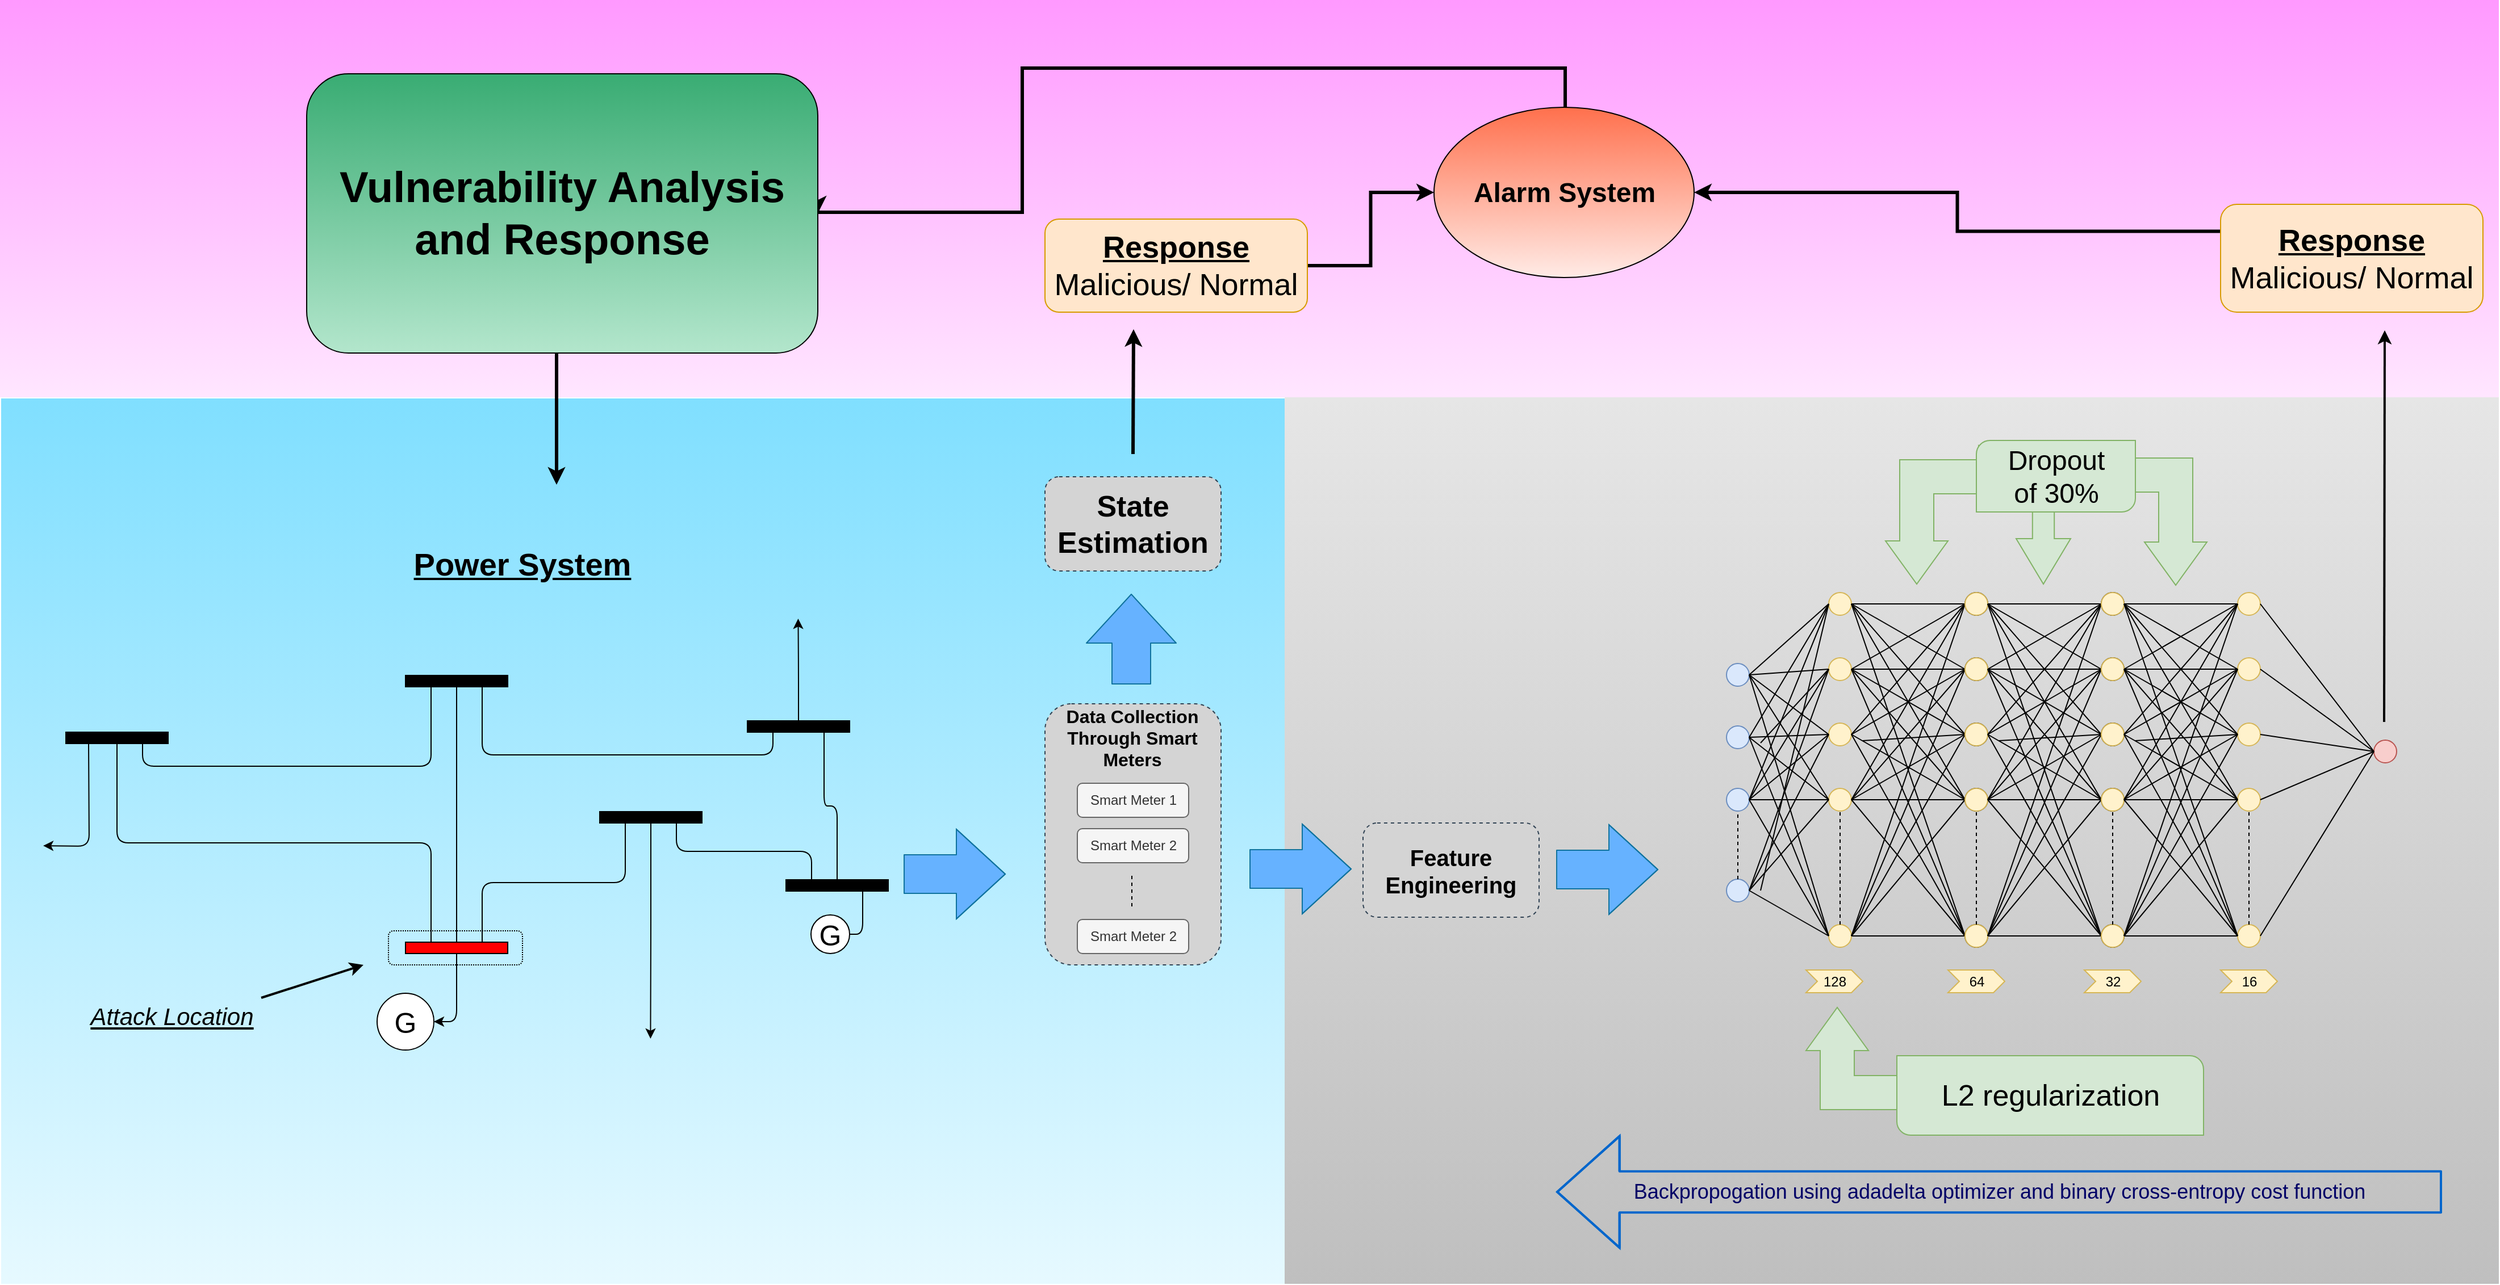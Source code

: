 <mxfile version="12.4.2" type="device" pages="1"><diagram id="QYEzDwQ1jS1ctxKNKx_r" name="Page-1"><mxGraphModel dx="3666" dy="2562" grid="1" gridSize="10" guides="1" tooltips="1" connect="1" arrows="1" fold="1" page="1" pageScale="1" pageWidth="850" pageHeight="1100" math="0" shadow="0"><root><mxCell id="0"/><mxCell id="1" parent="0"/><mxCell id="x4ixSR2vpyXNt4ig7lM3-156" value="" style="rounded=0;whiteSpace=wrap;html=1;dashed=1;strokeColor=none;fillColor=#e6e6e6;fontColor=#333333;gradientColor=#bfbfbf;" parent="1" vertex="1"><mxGeometry x="641" y="180" width="1069" height="781" as="geometry"/></mxCell><mxCell id="-XHIglu5GrOCtu1h5aNj-4" value="" style="rounded=0;whiteSpace=wrap;html=1;strokeColor=none;fillColor=#80dfff;gradientColor=#e6f9ff;strokeWidth=1;" parent="1" vertex="1"><mxGeometry x="-489" y="181" width="1130" height="780" as="geometry"/></mxCell><mxCell id="-XHIglu5GrOCtu1h5aNj-3" value="" style="rounded=1;whiteSpace=wrap;html=1;dashed=1;strokeColor=#314354;fillColor=#D4D4D4;fontColor=#ffffff;fontSize=14;" parent="1" vertex="1"><mxGeometry x="430" y="450" width="155" height="230" as="geometry"/></mxCell><mxCell id="-XHIglu5GrOCtu1h5aNj-2" value="Smart Meter 1" style="rounded=1;whiteSpace=wrap;html=1;fillColor=#f5f5f5;strokeColor=#666666;fontColor=#333333;" parent="1" vertex="1"><mxGeometry x="458.5" y="520" width="98" height="30" as="geometry"/></mxCell><mxCell id="-XHIglu5GrOCtu1h5aNj-5" value="Smart Meter 2" style="rounded=1;whiteSpace=wrap;html=1;fillColor=#f5f5f5;strokeColor=#666666;fontColor=#333333;" parent="1" vertex="1"><mxGeometry x="458.5" y="560" width="98" height="30" as="geometry"/></mxCell><mxCell id="-XHIglu5GrOCtu1h5aNj-6" value="Smart Meter 2" style="rounded=1;whiteSpace=wrap;html=1;fillColor=#f5f5f5;strokeColor=#666666;fontColor=#333333;" parent="1" vertex="1"><mxGeometry x="458.5" y="640" width="98" height="30" as="geometry"/></mxCell><mxCell id="-XHIglu5GrOCtu1h5aNj-12" value="" style="endArrow=none;dashed=1;html=1;" parent="1" edge="1"><mxGeometry width="50" height="50" relative="1" as="geometry"><mxPoint x="506.5" y="628.5" as="sourcePoint"/><mxPoint x="506.5" y="600" as="targetPoint"/></mxGeometry></mxCell><mxCell id="-XHIglu5GrOCtu1h5aNj-14" value="Data Collection Through Smart Meters" style="rounded=1;whiteSpace=wrap;html=1;strokeColor=none;fillColor=#D4D4D4;fontSize=16;fontStyle=1" parent="1" vertex="1"><mxGeometry x="437" y="460" width="140" height="40" as="geometry"/></mxCell><mxCell id="-XHIglu5GrOCtu1h5aNj-15" value="" style="shape=flexArrow;endArrow=classic;html=1;endWidth=44;endSize=14;width=34;fillColor=#66B2FF;strokeColor=#10739e;" parent="1" edge="1"><mxGeometry width="50" height="50" relative="1" as="geometry"><mxPoint x="305.5" y="600" as="sourcePoint"/><mxPoint x="395.5" y="600" as="targetPoint"/><Array as="points"><mxPoint x="345.5" y="600"/></Array></mxGeometry></mxCell><mxCell id="-XHIglu5GrOCtu1h5aNj-16" value="&lt;span style=&quot;color: rgba(0 , 0 , 0 , 0) ; font-family: monospace ; font-size: 0px&quot;&gt;%3CmxGraphModel%3E%3Croot%3E%3CmxCell%20id%3D%220%22%2F%3E%3CmxCell%20id%3D%221%22%20parent%3D%220%22%2F%3E%3CmxCell%20id%3D%222%22%20value%3D%22%22%20style%3D%22rounded%3D1%3BwhiteSpace%3Dwrap%3Bhtml%3D1%3Bdashed%3D1%3BstrokeColor%3D%23314354%3BfillColor%3D%23D4D4D4%3BfontColor%3D%23ffffff%3B%22%20vertex%3D%221%22%20parent%3D%221%22%3E%3CmxGeometry%20x%3D%22433%22%20y%3D%22640%22%20width%3D%22155%22%20height%3D%22230%22%20as%3D%22geometry%22%2F%3E%3C%2FmxCell%3E%3C%2Froot%3E%3C%2FmxGraphModel%3E&lt;/span&gt;" style="text;html=1;align=center;verticalAlign=middle;resizable=0;points=[];;autosize=1;" parent="1" vertex="1"><mxGeometry x="1040" y="614.5" width="20" height="20" as="geometry"/></mxCell><mxCell id="-XHIglu5GrOCtu1h5aNj-17" value="&lt;font color=&quot;#000000&quot; style=&quot;font-size: 26px;&quot;&gt;State Estimation&lt;/font&gt;" style="rounded=1;whiteSpace=wrap;html=1;dashed=1;strokeColor=#314354;fillColor=#D4D4D4;fontColor=#ffffff;fontSize=26;fontStyle=1" parent="1" vertex="1"><mxGeometry x="430" y="250" width="155" height="83" as="geometry"/></mxCell><mxCell id="x4ixSR2vpyXNt4ig7lM3-1" value="" style="shape=flexArrow;endArrow=classic;html=1;endWidth=44;endSize=14;width=34;fillColor=#66B2FF;strokeColor=#10739e;" parent="1" edge="1"><mxGeometry width="50" height="50" relative="1" as="geometry"><mxPoint x="506" y="433" as="sourcePoint"/><mxPoint x="506" y="353" as="targetPoint"/><Array as="points"/></mxGeometry></mxCell><mxCell id="x4ixSR2vpyXNt4ig7lM3-2" value="" style="shape=flexArrow;endArrow=classic;html=1;endWidth=44;endSize=14;width=34;fillColor=#66B2FF;strokeColor=#10739e;" parent="1" edge="1"><mxGeometry width="50" height="50" relative="1" as="geometry"><mxPoint x="610" y="595.5" as="sourcePoint"/><mxPoint x="700" y="595.5" as="targetPoint"/><Array as="points"><mxPoint x="650" y="595.5"/></Array></mxGeometry></mxCell><mxCell id="x4ixSR2vpyXNt4ig7lM3-4" value="" style="html=1;shadow=0;dashed=0;align=center;verticalAlign=middle;shape=mxgraph.arrows2.arrow;dy=0.6;dx=40;direction=south;notch=0;fillColor=#d5e8d4;strokeColor=#82b366;" parent="1" vertex="1"><mxGeometry x="1285" y="262.5" width="48" height="82" as="geometry"/></mxCell><mxCell id="x4ixSR2vpyXNt4ig7lM3-5" value="" style="html=1;shadow=0;dashed=0;align=center;verticalAlign=middle;shape=mxgraph.arrows2.bendDoubleArrow;dy=15;dx=38;arrowHead=55;rounded=0;fillColor=#d5e8d4;strokeColor=#82b366;" parent="1" vertex="1"><mxGeometry x="1170" y="222.5" width="120" height="122" as="geometry"/></mxCell><mxCell id="x4ixSR2vpyXNt4ig7lM3-6" value="" style="ellipse;whiteSpace=wrap;html=1;aspect=fixed;fillColor=#dae8fc;strokeColor=#6c8ebf;" parent="1" vertex="1"><mxGeometry x="1030" y="414.5" width="20" height="20" as="geometry"/></mxCell><mxCell id="x4ixSR2vpyXNt4ig7lM3-7" value="" style="ellipse;whiteSpace=wrap;html=1;aspect=fixed;fillColor=#dae8fc;strokeColor=#6c8ebf;" parent="1" vertex="1"><mxGeometry x="1030" y="469.5" width="20" height="20" as="geometry"/></mxCell><mxCell id="x4ixSR2vpyXNt4ig7lM3-8" value="" style="ellipse;whiteSpace=wrap;html=1;aspect=fixed;fillColor=#dae8fc;strokeColor=#6c8ebf;" parent="1" vertex="1"><mxGeometry x="1030" y="524.5" width="20" height="20" as="geometry"/></mxCell><mxCell id="x4ixSR2vpyXNt4ig7lM3-9" value="" style="ellipse;whiteSpace=wrap;html=1;aspect=fixed;fillColor=#dae8fc;strokeColor=#6c8ebf;" parent="1" vertex="1"><mxGeometry x="1030" y="604.5" width="20" height="20" as="geometry"/></mxCell><mxCell id="x4ixSR2vpyXNt4ig7lM3-10" value="" style="endArrow=none;dashed=1;html=1;entryX=0.5;entryY=1;entryDx=0;entryDy=0;exitX=0.5;exitY=0;exitDx=0;exitDy=0;" parent="1" source="x4ixSR2vpyXNt4ig7lM3-9" target="x4ixSR2vpyXNt4ig7lM3-8" edge="1"><mxGeometry width="50" height="50" relative="1" as="geometry"><mxPoint x="1020" y="584.5" as="sourcePoint"/><mxPoint x="1070" y="534.5" as="targetPoint"/></mxGeometry></mxCell><mxCell id="x4ixSR2vpyXNt4ig7lM3-11" value="" style="ellipse;whiteSpace=wrap;html=1;aspect=fixed;fillColor=#fff2cc;strokeColor=#d6b656;" parent="1" vertex="1"><mxGeometry x="1120" y="352" width="20" height="20" as="geometry"/></mxCell><mxCell id="x4ixSR2vpyXNt4ig7lM3-12" value="" style="ellipse;whiteSpace=wrap;html=1;aspect=fixed;fillColor=#fff2cc;strokeColor=#d6b656;" parent="1" vertex="1"><mxGeometry x="1120" y="409.5" width="20" height="20" as="geometry"/></mxCell><mxCell id="x4ixSR2vpyXNt4ig7lM3-13" value="" style="ellipse;whiteSpace=wrap;html=1;aspect=fixed;fillColor=#fff2cc;strokeColor=#d6b656;" parent="1" vertex="1"><mxGeometry x="1120" y="467" width="20" height="20" as="geometry"/></mxCell><mxCell id="x4ixSR2vpyXNt4ig7lM3-14" value="" style="ellipse;whiteSpace=wrap;html=1;aspect=fixed;fillColor=#fff2cc;strokeColor=#d6b656;" parent="1" vertex="1"><mxGeometry x="1120" y="524.5" width="20" height="20" as="geometry"/></mxCell><mxCell id="x4ixSR2vpyXNt4ig7lM3-15" value="" style="ellipse;whiteSpace=wrap;html=1;aspect=fixed;fillColor=#fff2cc;strokeColor=#d6b656;" parent="1" vertex="1"><mxGeometry x="1120" y="644.5" width="20" height="20" as="geometry"/></mxCell><mxCell id="x4ixSR2vpyXNt4ig7lM3-16" value="" style="endArrow=none;dashed=1;html=1;entryX=0.5;entryY=1;entryDx=0;entryDy=0;exitX=0.5;exitY=0;exitDx=0;exitDy=0;" parent="1" source="x4ixSR2vpyXNt4ig7lM3-15" target="x4ixSR2vpyXNt4ig7lM3-14" edge="1"><mxGeometry width="50" height="50" relative="1" as="geometry"><mxPoint x="1030" y="744.5" as="sourcePoint"/><mxPoint x="1080" y="694.5" as="targetPoint"/></mxGeometry></mxCell><mxCell id="x4ixSR2vpyXNt4ig7lM3-17" value="" style="ellipse;whiteSpace=wrap;html=1;aspect=fixed;" parent="1" vertex="1"><mxGeometry x="1240" y="352" width="20" height="20" as="geometry"/></mxCell><mxCell id="x4ixSR2vpyXNt4ig7lM3-18" value="" style="ellipse;whiteSpace=wrap;html=1;aspect=fixed;" parent="1" vertex="1"><mxGeometry x="1240" y="409.5" width="20" height="20" as="geometry"/></mxCell><mxCell id="x4ixSR2vpyXNt4ig7lM3-19" value="" style="ellipse;whiteSpace=wrap;html=1;aspect=fixed;" parent="1" vertex="1"><mxGeometry x="1240" y="467" width="20" height="20" as="geometry"/></mxCell><mxCell id="x4ixSR2vpyXNt4ig7lM3-20" value="" style="ellipse;whiteSpace=wrap;html=1;aspect=fixed;" parent="1" vertex="1"><mxGeometry x="1240" y="524.5" width="20" height="20" as="geometry"/></mxCell><mxCell id="x4ixSR2vpyXNt4ig7lM3-21" value="" style="ellipse;whiteSpace=wrap;html=1;aspect=fixed;" parent="1" vertex="1"><mxGeometry x="1240" y="644.5" width="20" height="20" as="geometry"/></mxCell><mxCell id="x4ixSR2vpyXNt4ig7lM3-22" value="" style="endArrow=none;dashed=1;html=1;entryX=0.5;entryY=1;entryDx=0;entryDy=0;exitX=0.5;exitY=0;exitDx=0;exitDy=0;" parent="1" source="x4ixSR2vpyXNt4ig7lM3-21" target="x4ixSR2vpyXNt4ig7lM3-20" edge="1"><mxGeometry width="50" height="50" relative="1" as="geometry"><mxPoint x="1150" y="744.5" as="sourcePoint"/><mxPoint x="1200" y="694.5" as="targetPoint"/></mxGeometry></mxCell><mxCell id="x4ixSR2vpyXNt4ig7lM3-23" value="" style="ellipse;whiteSpace=wrap;html=1;aspect=fixed;fillColor=#f8cecc;strokeColor=#b85450;" parent="1" vertex="1"><mxGeometry x="1600" y="482" width="20" height="20" as="geometry"/></mxCell><mxCell id="x4ixSR2vpyXNt4ig7lM3-24" value="" style="endArrow=none;html=1;entryX=0;entryY=0.5;entryDx=0;entryDy=0;exitX=1;exitY=0.5;exitDx=0;exitDy=0;" parent="1" source="x4ixSR2vpyXNt4ig7lM3-6" target="x4ixSR2vpyXNt4ig7lM3-11" edge="1"><mxGeometry width="50" height="50" relative="1" as="geometry"><mxPoint x="1030" y="744.5" as="sourcePoint"/><mxPoint x="1080" y="694.5" as="targetPoint"/></mxGeometry></mxCell><mxCell id="x4ixSR2vpyXNt4ig7lM3-25" value="" style="endArrow=none;html=1;entryX=0;entryY=0.5;entryDx=0;entryDy=0;exitX=1;exitY=0.5;exitDx=0;exitDy=0;" parent="1" source="x4ixSR2vpyXNt4ig7lM3-6" target="x4ixSR2vpyXNt4ig7lM3-12" edge="1"><mxGeometry width="50" height="50" relative="1" as="geometry"><mxPoint x="1030" y="744.5" as="sourcePoint"/><mxPoint x="1080" y="694.5" as="targetPoint"/></mxGeometry></mxCell><mxCell id="x4ixSR2vpyXNt4ig7lM3-26" value="" style="endArrow=none;html=1;entryX=0;entryY=0.5;entryDx=0;entryDy=0;exitX=1;exitY=0.5;exitDx=0;exitDy=0;" parent="1" source="x4ixSR2vpyXNt4ig7lM3-6" target="x4ixSR2vpyXNt4ig7lM3-13" edge="1"><mxGeometry width="50" height="50" relative="1" as="geometry"><mxPoint x="1030" y="744.5" as="sourcePoint"/><mxPoint x="1080" y="694.5" as="targetPoint"/></mxGeometry></mxCell><mxCell id="x4ixSR2vpyXNt4ig7lM3-27" value="" style="endArrow=none;html=1;entryX=1;entryY=0.5;entryDx=0;entryDy=0;exitX=0;exitY=0.5;exitDx=0;exitDy=0;" parent="1" source="x4ixSR2vpyXNt4ig7lM3-14" target="x4ixSR2vpyXNt4ig7lM3-6" edge="1"><mxGeometry width="50" height="50" relative="1" as="geometry"><mxPoint x="1030" y="744.5" as="sourcePoint"/><mxPoint x="1080" y="694.5" as="targetPoint"/></mxGeometry></mxCell><mxCell id="x4ixSR2vpyXNt4ig7lM3-28" value="" style="endArrow=none;html=1;entryX=0;entryY=0.5;entryDx=0;entryDy=0;exitX=1;exitY=0.5;exitDx=0;exitDy=0;" parent="1" source="x4ixSR2vpyXNt4ig7lM3-6" target="x4ixSR2vpyXNt4ig7lM3-15" edge="1"><mxGeometry width="50" height="50" relative="1" as="geometry"><mxPoint x="1030" y="744.5" as="sourcePoint"/><mxPoint x="1080" y="694.5" as="targetPoint"/></mxGeometry></mxCell><mxCell id="x4ixSR2vpyXNt4ig7lM3-29" value="" style="endArrow=none;html=1;entryX=0;entryY=0.5;entryDx=0;entryDy=0;exitX=1;exitY=0.5;exitDx=0;exitDy=0;" parent="1" source="x4ixSR2vpyXNt4ig7lM3-7" target="x4ixSR2vpyXNt4ig7lM3-11" edge="1"><mxGeometry width="50" height="50" relative="1" as="geometry"><mxPoint x="1030" y="744.5" as="sourcePoint"/><mxPoint x="1080" y="694.5" as="targetPoint"/></mxGeometry></mxCell><mxCell id="x4ixSR2vpyXNt4ig7lM3-30" value="" style="endArrow=none;html=1;entryX=0;entryY=0.5;entryDx=0;entryDy=0;" parent="1" target="x4ixSR2vpyXNt4ig7lM3-12" edge="1"><mxGeometry width="50" height="50" relative="1" as="geometry"><mxPoint x="1060" y="484.5" as="sourcePoint"/><mxPoint x="1080" y="694.5" as="targetPoint"/></mxGeometry></mxCell><mxCell id="x4ixSR2vpyXNt4ig7lM3-31" value="" style="endArrow=none;html=1;entryX=0;entryY=0.5;entryDx=0;entryDy=0;exitX=1;exitY=0.5;exitDx=0;exitDy=0;" parent="1" source="x4ixSR2vpyXNt4ig7lM3-8" target="x4ixSR2vpyXNt4ig7lM3-13" edge="1"><mxGeometry width="50" height="50" relative="1" as="geometry"><mxPoint x="1030" y="744.5" as="sourcePoint"/><mxPoint x="1080" y="694.5" as="targetPoint"/></mxGeometry></mxCell><mxCell id="x4ixSR2vpyXNt4ig7lM3-32" value="" style="endArrow=none;html=1;entryX=0;entryY=0.5;entryDx=0;entryDy=0;exitX=1;exitY=0.5;exitDx=0;exitDy=0;" parent="1" source="x4ixSR2vpyXNt4ig7lM3-8" target="x4ixSR2vpyXNt4ig7lM3-14" edge="1"><mxGeometry width="50" height="50" relative="1" as="geometry"><mxPoint x="1030" y="744.5" as="sourcePoint"/><mxPoint x="1080" y="694.5" as="targetPoint"/></mxGeometry></mxCell><mxCell id="x4ixSR2vpyXNt4ig7lM3-33" value="" style="endArrow=none;html=1;entryX=0;entryY=0.5;entryDx=0;entryDy=0;exitX=1;exitY=0.5;exitDx=0;exitDy=0;" parent="1" source="x4ixSR2vpyXNt4ig7lM3-8" target="x4ixSR2vpyXNt4ig7lM3-15" edge="1"><mxGeometry width="50" height="50" relative="1" as="geometry"><mxPoint x="1030" y="744.5" as="sourcePoint"/><mxPoint x="1080" y="694.5" as="targetPoint"/></mxGeometry></mxCell><mxCell id="x4ixSR2vpyXNt4ig7lM3-34" value="" style="endArrow=none;html=1;entryX=0;entryY=0.5;entryDx=0;entryDy=0;" parent="1" target="x4ixSR2vpyXNt4ig7lM3-11" edge="1"><mxGeometry width="50" height="50" relative="1" as="geometry"><mxPoint x="1060" y="614.5" as="sourcePoint"/><mxPoint x="1080" y="694.5" as="targetPoint"/></mxGeometry></mxCell><mxCell id="x4ixSR2vpyXNt4ig7lM3-35" value="" style="endArrow=none;html=1;entryX=0;entryY=0.5;entryDx=0;entryDy=0;exitX=1;exitY=0.5;exitDx=0;exitDy=0;" parent="1" source="x4ixSR2vpyXNt4ig7lM3-9" target="x4ixSR2vpyXNt4ig7lM3-13" edge="1"><mxGeometry width="50" height="50" relative="1" as="geometry"><mxPoint x="1030" y="744.5" as="sourcePoint"/><mxPoint x="1080" y="694.5" as="targetPoint"/></mxGeometry></mxCell><mxCell id="x4ixSR2vpyXNt4ig7lM3-36" value="" style="endArrow=none;html=1;exitX=1;exitY=0.5;exitDx=0;exitDy=0;entryX=0;entryY=0.5;entryDx=0;entryDy=0;" parent="1" source="x4ixSR2vpyXNt4ig7lM3-9" target="x4ixSR2vpyXNt4ig7lM3-12" edge="1"><mxGeometry width="50" height="50" relative="1" as="geometry"><mxPoint x="1030" y="744.5" as="sourcePoint"/><mxPoint x="1080" y="694.5" as="targetPoint"/></mxGeometry></mxCell><mxCell id="x4ixSR2vpyXNt4ig7lM3-37" value="" style="endArrow=none;html=1;entryX=0;entryY=0.5;entryDx=0;entryDy=0;exitX=1;exitY=0.5;exitDx=0;exitDy=0;" parent="1" source="x4ixSR2vpyXNt4ig7lM3-9" target="x4ixSR2vpyXNt4ig7lM3-14" edge="1"><mxGeometry width="50" height="50" relative="1" as="geometry"><mxPoint x="1030" y="744.5" as="sourcePoint"/><mxPoint x="1080" y="694.5" as="targetPoint"/></mxGeometry></mxCell><mxCell id="x4ixSR2vpyXNt4ig7lM3-38" value="" style="endArrow=none;html=1;entryX=0;entryY=0.5;entryDx=0;entryDy=0;exitX=1;exitY=0.5;exitDx=0;exitDy=0;" parent="1" source="x4ixSR2vpyXNt4ig7lM3-9" target="x4ixSR2vpyXNt4ig7lM3-15" edge="1"><mxGeometry width="50" height="50" relative="1" as="geometry"><mxPoint x="1030" y="744.5" as="sourcePoint"/><mxPoint x="1080" y="694.5" as="targetPoint"/></mxGeometry></mxCell><mxCell id="x4ixSR2vpyXNt4ig7lM3-39" value="" style="endArrow=none;html=1;entryX=0;entryY=0.5;entryDx=0;entryDy=0;exitX=1;exitY=0.5;exitDx=0;exitDy=0;" parent="1" source="x4ixSR2vpyXNt4ig7lM3-11" target="x4ixSR2vpyXNt4ig7lM3-17" edge="1"><mxGeometry width="50" height="50" relative="1" as="geometry"><mxPoint x="1030" y="744.5" as="sourcePoint"/><mxPoint x="1080" y="694.5" as="targetPoint"/></mxGeometry></mxCell><mxCell id="x4ixSR2vpyXNt4ig7lM3-40" value="" style="endArrow=none;html=1;entryX=0;entryY=0.5;entryDx=0;entryDy=0;exitX=1;exitY=0.5;exitDx=0;exitDy=0;" parent="1" source="x4ixSR2vpyXNt4ig7lM3-12" target="x4ixSR2vpyXNt4ig7lM3-17" edge="1"><mxGeometry width="50" height="50" relative="1" as="geometry"><mxPoint x="1030" y="744.5" as="sourcePoint"/><mxPoint x="1080" y="694.5" as="targetPoint"/></mxGeometry></mxCell><mxCell id="x4ixSR2vpyXNt4ig7lM3-41" value="" style="endArrow=none;html=1;entryX=0;entryY=0.5;entryDx=0;entryDy=0;exitX=1;exitY=0.5;exitDx=0;exitDy=0;" parent="1" source="x4ixSR2vpyXNt4ig7lM3-13" target="x4ixSR2vpyXNt4ig7lM3-17" edge="1"><mxGeometry width="50" height="50" relative="1" as="geometry"><mxPoint x="1150" y="474.5" as="sourcePoint"/><mxPoint x="1080" y="694.5" as="targetPoint"/></mxGeometry></mxCell><mxCell id="x4ixSR2vpyXNt4ig7lM3-42" value="" style="endArrow=none;html=1;entryX=0;entryY=0.5;entryDx=0;entryDy=0;exitX=1;exitY=0.5;exitDx=0;exitDy=0;" parent="1" source="x4ixSR2vpyXNt4ig7lM3-14" target="x4ixSR2vpyXNt4ig7lM3-17" edge="1"><mxGeometry width="50" height="50" relative="1" as="geometry"><mxPoint x="1030" y="744.5" as="sourcePoint"/><mxPoint x="1080" y="694.5" as="targetPoint"/></mxGeometry></mxCell><mxCell id="x4ixSR2vpyXNt4ig7lM3-43" value="" style="endArrow=none;html=1;entryX=0;entryY=0.5;entryDx=0;entryDy=0;exitX=1;exitY=0.5;exitDx=0;exitDy=0;" parent="1" source="x4ixSR2vpyXNt4ig7lM3-15" target="x4ixSR2vpyXNt4ig7lM3-17" edge="1"><mxGeometry width="50" height="50" relative="1" as="geometry"><mxPoint x="1030" y="744.5" as="sourcePoint"/><mxPoint x="1080" y="694.5" as="targetPoint"/></mxGeometry></mxCell><mxCell id="x4ixSR2vpyXNt4ig7lM3-44" value="" style="endArrow=none;html=1;entryX=0;entryY=0.5;entryDx=0;entryDy=0;exitX=1;exitY=0.5;exitDx=0;exitDy=0;" parent="1" source="x4ixSR2vpyXNt4ig7lM3-12" target="x4ixSR2vpyXNt4ig7lM3-18" edge="1"><mxGeometry width="50" height="50" relative="1" as="geometry"><mxPoint x="1030" y="744.5" as="sourcePoint"/><mxPoint x="1080" y="694.5" as="targetPoint"/></mxGeometry></mxCell><mxCell id="x4ixSR2vpyXNt4ig7lM3-45" value="" style="endArrow=none;html=1;entryX=0;entryY=0.5;entryDx=0;entryDy=0;exitX=1;exitY=0.5;exitDx=0;exitDy=0;" parent="1" source="x4ixSR2vpyXNt4ig7lM3-11" target="x4ixSR2vpyXNt4ig7lM3-18" edge="1"><mxGeometry width="50" height="50" relative="1" as="geometry"><mxPoint x="1030" y="744.5" as="sourcePoint"/><mxPoint x="1080" y="694.5" as="targetPoint"/></mxGeometry></mxCell><mxCell id="x4ixSR2vpyXNt4ig7lM3-46" value="" style="endArrow=none;html=1;entryX=0;entryY=0.5;entryDx=0;entryDy=0;exitX=1;exitY=0.5;exitDx=0;exitDy=0;" parent="1" source="x4ixSR2vpyXNt4ig7lM3-13" target="x4ixSR2vpyXNt4ig7lM3-18" edge="1"><mxGeometry width="50" height="50" relative="1" as="geometry"><mxPoint x="1030" y="744.5" as="sourcePoint"/><mxPoint x="1080" y="694.5" as="targetPoint"/></mxGeometry></mxCell><mxCell id="x4ixSR2vpyXNt4ig7lM3-47" value="" style="endArrow=none;html=1;entryX=0;entryY=0.5;entryDx=0;entryDy=0;exitX=1;exitY=0.5;exitDx=0;exitDy=0;" parent="1" source="x4ixSR2vpyXNt4ig7lM3-14" target="x4ixSR2vpyXNt4ig7lM3-18" edge="1"><mxGeometry width="50" height="50" relative="1" as="geometry"><mxPoint x="1170" y="524.5" as="sourcePoint"/><mxPoint x="1080" y="694.5" as="targetPoint"/></mxGeometry></mxCell><mxCell id="x4ixSR2vpyXNt4ig7lM3-48" value="" style="endArrow=none;html=1;entryX=0;entryY=0.5;entryDx=0;entryDy=0;exitX=1;exitY=0.5;exitDx=0;exitDy=0;" parent="1" source="x4ixSR2vpyXNt4ig7lM3-15" target="x4ixSR2vpyXNt4ig7lM3-18" edge="1"><mxGeometry width="50" height="50" relative="1" as="geometry"><mxPoint x="1030" y="744.5" as="sourcePoint"/><mxPoint x="1080" y="694.5" as="targetPoint"/></mxGeometry></mxCell><mxCell id="x4ixSR2vpyXNt4ig7lM3-49" value="" style="endArrow=none;html=1;entryX=0;entryY=0.5;entryDx=0;entryDy=0;exitX=1;exitY=0.5;exitDx=0;exitDy=0;" parent="1" source="x4ixSR2vpyXNt4ig7lM3-14" target="x4ixSR2vpyXNt4ig7lM3-19" edge="1"><mxGeometry width="50" height="50" relative="1" as="geometry"><mxPoint x="1030" y="744.5" as="sourcePoint"/><mxPoint x="1080" y="694.5" as="targetPoint"/></mxGeometry></mxCell><mxCell id="x4ixSR2vpyXNt4ig7lM3-50" value="" style="endArrow=none;html=1;entryX=0;entryY=0.5;entryDx=0;entryDy=0;" parent="1" target="x4ixSR2vpyXNt4ig7lM3-19" edge="1"><mxGeometry width="50" height="50" relative="1" as="geometry"><mxPoint x="1150" y="482.5" as="sourcePoint"/><mxPoint x="1080" y="694.5" as="targetPoint"/></mxGeometry></mxCell><mxCell id="x4ixSR2vpyXNt4ig7lM3-51" value="" style="endArrow=none;html=1;entryX=0;entryY=0.5;entryDx=0;entryDy=0;exitX=1;exitY=0.5;exitDx=0;exitDy=0;" parent="1" source="x4ixSR2vpyXNt4ig7lM3-12" target="x4ixSR2vpyXNt4ig7lM3-19" edge="1"><mxGeometry width="50" height="50" relative="1" as="geometry"><mxPoint x="1030" y="744.5" as="sourcePoint"/><mxPoint x="1080" y="694.5" as="targetPoint"/></mxGeometry></mxCell><mxCell id="x4ixSR2vpyXNt4ig7lM3-52" value="" style="endArrow=none;html=1;entryX=0;entryY=0.5;entryDx=0;entryDy=0;exitX=1;exitY=0.5;exitDx=0;exitDy=0;" parent="1" source="x4ixSR2vpyXNt4ig7lM3-11" target="x4ixSR2vpyXNt4ig7lM3-19" edge="1"><mxGeometry width="50" height="50" relative="1" as="geometry"><mxPoint x="1030" y="744.5" as="sourcePoint"/><mxPoint x="1080" y="694.5" as="targetPoint"/></mxGeometry></mxCell><mxCell id="x4ixSR2vpyXNt4ig7lM3-53" value="" style="endArrow=none;html=1;entryX=0;entryY=0.5;entryDx=0;entryDy=0;exitX=1;exitY=0.5;exitDx=0;exitDy=0;" parent="1" source="x4ixSR2vpyXNt4ig7lM3-15" target="x4ixSR2vpyXNt4ig7lM3-19" edge="1"><mxGeometry width="50" height="50" relative="1" as="geometry"><mxPoint x="1030" y="744.5" as="sourcePoint"/><mxPoint x="1080" y="694.5" as="targetPoint"/></mxGeometry></mxCell><mxCell id="x4ixSR2vpyXNt4ig7lM3-54" value="" style="endArrow=none;html=1;entryX=0;entryY=0.5;entryDx=0;entryDy=0;exitX=1;exitY=0.5;exitDx=0;exitDy=0;" parent="1" source="x4ixSR2vpyXNt4ig7lM3-11" target="x4ixSR2vpyXNt4ig7lM3-20" edge="1"><mxGeometry width="50" height="50" relative="1" as="geometry"><mxPoint x="1030" y="744.5" as="sourcePoint"/><mxPoint x="1080" y="694.5" as="targetPoint"/></mxGeometry></mxCell><mxCell id="x4ixSR2vpyXNt4ig7lM3-55" value="" style="endArrow=none;html=1;entryX=0;entryY=0.5;entryDx=0;entryDy=0;exitX=1;exitY=0.5;exitDx=0;exitDy=0;" parent="1" source="x4ixSR2vpyXNt4ig7lM3-12" target="x4ixSR2vpyXNt4ig7lM3-20" edge="1"><mxGeometry width="50" height="50" relative="1" as="geometry"><mxPoint x="1030" y="744.5" as="sourcePoint"/><mxPoint x="1080" y="694.5" as="targetPoint"/></mxGeometry></mxCell><mxCell id="x4ixSR2vpyXNt4ig7lM3-56" value="" style="endArrow=none;html=1;entryX=0;entryY=0.5;entryDx=0;entryDy=0;exitX=1;exitY=0.5;exitDx=0;exitDy=0;" parent="1" source="x4ixSR2vpyXNt4ig7lM3-13" target="x4ixSR2vpyXNt4ig7lM3-20" edge="1"><mxGeometry width="50" height="50" relative="1" as="geometry"><mxPoint x="1030" y="744.5" as="sourcePoint"/><mxPoint x="1080" y="694.5" as="targetPoint"/></mxGeometry></mxCell><mxCell id="x4ixSR2vpyXNt4ig7lM3-57" value="" style="endArrow=none;html=1;entryX=0;entryY=0.5;entryDx=0;entryDy=0;exitX=1;exitY=0.5;exitDx=0;exitDy=0;" parent="1" source="x4ixSR2vpyXNt4ig7lM3-14" target="x4ixSR2vpyXNt4ig7lM3-20" edge="1"><mxGeometry width="50" height="50" relative="1" as="geometry"><mxPoint x="1030" y="744.5" as="sourcePoint"/><mxPoint x="1080" y="694.5" as="targetPoint"/></mxGeometry></mxCell><mxCell id="x4ixSR2vpyXNt4ig7lM3-58" value="" style="endArrow=none;html=1;entryX=0;entryY=0.5;entryDx=0;entryDy=0;exitX=1;exitY=0.5;exitDx=0;exitDy=0;" parent="1" source="x4ixSR2vpyXNt4ig7lM3-15" target="x4ixSR2vpyXNt4ig7lM3-20" edge="1"><mxGeometry width="50" height="50" relative="1" as="geometry"><mxPoint x="1030" y="744.5" as="sourcePoint"/><mxPoint x="1080" y="694.5" as="targetPoint"/></mxGeometry></mxCell><mxCell id="x4ixSR2vpyXNt4ig7lM3-59" value="" style="endArrow=none;html=1;entryX=0;entryY=0.5;entryDx=0;entryDy=0;exitX=1;exitY=0.5;exitDx=0;exitDy=0;" parent="1" source="x4ixSR2vpyXNt4ig7lM3-15" target="x4ixSR2vpyXNt4ig7lM3-21" edge="1"><mxGeometry width="50" height="50" relative="1" as="geometry"><mxPoint x="1030" y="744.5" as="sourcePoint"/><mxPoint x="1080" y="694.5" as="targetPoint"/></mxGeometry></mxCell><mxCell id="x4ixSR2vpyXNt4ig7lM3-60" value="" style="endArrow=none;html=1;entryX=0;entryY=0.5;entryDx=0;entryDy=0;exitX=1;exitY=0.5;exitDx=0;exitDy=0;" parent="1" source="x4ixSR2vpyXNt4ig7lM3-14" target="x4ixSR2vpyXNt4ig7lM3-21" edge="1"><mxGeometry width="50" height="50" relative="1" as="geometry"><mxPoint x="1030" y="744.5" as="sourcePoint"/><mxPoint x="1080" y="694.5" as="targetPoint"/></mxGeometry></mxCell><mxCell id="x4ixSR2vpyXNt4ig7lM3-61" value="" style="endArrow=none;html=1;entryX=0;entryY=0.5;entryDx=0;entryDy=0;exitX=1;exitY=0.5;exitDx=0;exitDy=0;" parent="1" source="x4ixSR2vpyXNt4ig7lM3-13" target="x4ixSR2vpyXNt4ig7lM3-21" edge="1"><mxGeometry width="50" height="50" relative="1" as="geometry"><mxPoint x="1030" y="744.5" as="sourcePoint"/><mxPoint x="1080" y="694.5" as="targetPoint"/></mxGeometry></mxCell><mxCell id="x4ixSR2vpyXNt4ig7lM3-62" value="" style="endArrow=none;html=1;entryX=0;entryY=0.5;entryDx=0;entryDy=0;exitX=1;exitY=0.5;exitDx=0;exitDy=0;" parent="1" source="x4ixSR2vpyXNt4ig7lM3-12" target="x4ixSR2vpyXNt4ig7lM3-21" edge="1"><mxGeometry width="50" height="50" relative="1" as="geometry"><mxPoint x="1030" y="744.5" as="sourcePoint"/><mxPoint x="1080" y="694.5" as="targetPoint"/></mxGeometry></mxCell><mxCell id="x4ixSR2vpyXNt4ig7lM3-63" value="" style="endArrow=none;html=1;entryX=0;entryY=0.5;entryDx=0;entryDy=0;exitX=1;exitY=0.5;exitDx=0;exitDy=0;" parent="1" source="x4ixSR2vpyXNt4ig7lM3-11" target="x4ixSR2vpyXNt4ig7lM3-21" edge="1"><mxGeometry width="50" height="50" relative="1" as="geometry"><mxPoint x="1030" y="744.5" as="sourcePoint"/><mxPoint x="1080" y="694.5" as="targetPoint"/></mxGeometry></mxCell><mxCell id="x4ixSR2vpyXNt4ig7lM3-64" value="" style="ellipse;whiteSpace=wrap;html=1;aspect=fixed;fillColor=#fff2cc;strokeColor=#d6b656;" parent="1" vertex="1"><mxGeometry x="1240" y="352" width="20" height="20" as="geometry"/></mxCell><mxCell id="x4ixSR2vpyXNt4ig7lM3-65" value="" style="ellipse;whiteSpace=wrap;html=1;aspect=fixed;fillColor=#fff2cc;strokeColor=#d6b656;" parent="1" vertex="1"><mxGeometry x="1240" y="409.5" width="20" height="20" as="geometry"/></mxCell><mxCell id="x4ixSR2vpyXNt4ig7lM3-66" value="" style="ellipse;whiteSpace=wrap;html=1;aspect=fixed;fillColor=#fff2cc;strokeColor=#d6b656;" parent="1" vertex="1"><mxGeometry x="1240" y="467" width="20" height="20" as="geometry"/></mxCell><mxCell id="x4ixSR2vpyXNt4ig7lM3-67" value="" style="ellipse;whiteSpace=wrap;html=1;aspect=fixed;fillColor=#fff2cc;strokeColor=#d6b656;" parent="1" vertex="1"><mxGeometry x="1240" y="524.5" width="20" height="20" as="geometry"/></mxCell><mxCell id="x4ixSR2vpyXNt4ig7lM3-68" value="" style="ellipse;whiteSpace=wrap;html=1;aspect=fixed;fillColor=#fff2cc;strokeColor=#d6b656;" parent="1" vertex="1"><mxGeometry x="1240" y="644.5" width="20" height="20" as="geometry"/></mxCell><mxCell id="x4ixSR2vpyXNt4ig7lM3-69" value="" style="endArrow=none;dashed=1;html=1;entryX=0.5;entryY=1;entryDx=0;entryDy=0;exitX=0.5;exitY=0;exitDx=0;exitDy=0;" parent="1" source="x4ixSR2vpyXNt4ig7lM3-68" target="x4ixSR2vpyXNt4ig7lM3-67" edge="1"><mxGeometry width="50" height="50" relative="1" as="geometry"><mxPoint x="1150" y="744.5" as="sourcePoint"/><mxPoint x="1200" y="694.5" as="targetPoint"/></mxGeometry></mxCell><mxCell id="x4ixSR2vpyXNt4ig7lM3-70" value="" style="ellipse;whiteSpace=wrap;html=1;aspect=fixed;" parent="1" vertex="1"><mxGeometry x="1360" y="352" width="20" height="20" as="geometry"/></mxCell><mxCell id="x4ixSR2vpyXNt4ig7lM3-71" value="" style="ellipse;whiteSpace=wrap;html=1;aspect=fixed;" parent="1" vertex="1"><mxGeometry x="1360" y="409.5" width="20" height="20" as="geometry"/></mxCell><mxCell id="x4ixSR2vpyXNt4ig7lM3-72" value="" style="ellipse;whiteSpace=wrap;html=1;aspect=fixed;" parent="1" vertex="1"><mxGeometry x="1360" y="467" width="20" height="20" as="geometry"/></mxCell><mxCell id="x4ixSR2vpyXNt4ig7lM3-73" value="" style="ellipse;whiteSpace=wrap;html=1;aspect=fixed;" parent="1" vertex="1"><mxGeometry x="1360" y="524.5" width="20" height="20" as="geometry"/></mxCell><mxCell id="x4ixSR2vpyXNt4ig7lM3-74" value="" style="ellipse;whiteSpace=wrap;html=1;aspect=fixed;" parent="1" vertex="1"><mxGeometry x="1360" y="644.5" width="20" height="20" as="geometry"/></mxCell><mxCell id="x4ixSR2vpyXNt4ig7lM3-75" value="" style="endArrow=none;dashed=1;html=1;entryX=0.5;entryY=1;entryDx=0;entryDy=0;exitX=0.5;exitY=0;exitDx=0;exitDy=0;" parent="1" source="x4ixSR2vpyXNt4ig7lM3-74" target="x4ixSR2vpyXNt4ig7lM3-73" edge="1"><mxGeometry width="50" height="50" relative="1" as="geometry"><mxPoint x="1270" y="744.5" as="sourcePoint"/><mxPoint x="1320" y="694.5" as="targetPoint"/></mxGeometry></mxCell><mxCell id="x4ixSR2vpyXNt4ig7lM3-76" value="" style="endArrow=none;html=1;entryX=0;entryY=0.5;entryDx=0;entryDy=0;exitX=1;exitY=0.5;exitDx=0;exitDy=0;" parent="1" source="x4ixSR2vpyXNt4ig7lM3-64" target="x4ixSR2vpyXNt4ig7lM3-70" edge="1"><mxGeometry width="50" height="50" relative="1" as="geometry"><mxPoint x="1150" y="744.5" as="sourcePoint"/><mxPoint x="1200" y="694.5" as="targetPoint"/></mxGeometry></mxCell><mxCell id="x4ixSR2vpyXNt4ig7lM3-77" value="" style="endArrow=none;html=1;entryX=0;entryY=0.5;entryDx=0;entryDy=0;exitX=1;exitY=0.5;exitDx=0;exitDy=0;" parent="1" source="x4ixSR2vpyXNt4ig7lM3-65" target="x4ixSR2vpyXNt4ig7lM3-70" edge="1"><mxGeometry width="50" height="50" relative="1" as="geometry"><mxPoint x="1150" y="744.5" as="sourcePoint"/><mxPoint x="1200" y="694.5" as="targetPoint"/></mxGeometry></mxCell><mxCell id="x4ixSR2vpyXNt4ig7lM3-78" value="" style="endArrow=none;html=1;entryX=0;entryY=0.5;entryDx=0;entryDy=0;exitX=1;exitY=0.5;exitDx=0;exitDy=0;" parent="1" source="x4ixSR2vpyXNt4ig7lM3-66" target="x4ixSR2vpyXNt4ig7lM3-70" edge="1"><mxGeometry width="50" height="50" relative="1" as="geometry"><mxPoint x="1270" y="474.5" as="sourcePoint"/><mxPoint x="1200" y="694.5" as="targetPoint"/></mxGeometry></mxCell><mxCell id="x4ixSR2vpyXNt4ig7lM3-79" value="" style="endArrow=none;html=1;entryX=0;entryY=0.5;entryDx=0;entryDy=0;exitX=1;exitY=0.5;exitDx=0;exitDy=0;" parent="1" source="x4ixSR2vpyXNt4ig7lM3-67" target="x4ixSR2vpyXNt4ig7lM3-70" edge="1"><mxGeometry width="50" height="50" relative="1" as="geometry"><mxPoint x="1150" y="744.5" as="sourcePoint"/><mxPoint x="1200" y="694.5" as="targetPoint"/></mxGeometry></mxCell><mxCell id="x4ixSR2vpyXNt4ig7lM3-80" value="" style="endArrow=none;html=1;entryX=0;entryY=0.5;entryDx=0;entryDy=0;exitX=1;exitY=0.5;exitDx=0;exitDy=0;" parent="1" source="x4ixSR2vpyXNt4ig7lM3-68" target="x4ixSR2vpyXNt4ig7lM3-70" edge="1"><mxGeometry width="50" height="50" relative="1" as="geometry"><mxPoint x="1150" y="744.5" as="sourcePoint"/><mxPoint x="1200" y="694.5" as="targetPoint"/></mxGeometry></mxCell><mxCell id="x4ixSR2vpyXNt4ig7lM3-81" value="" style="endArrow=none;html=1;entryX=0;entryY=0.5;entryDx=0;entryDy=0;exitX=1;exitY=0.5;exitDx=0;exitDy=0;" parent="1" source="x4ixSR2vpyXNt4ig7lM3-65" target="x4ixSR2vpyXNt4ig7lM3-71" edge="1"><mxGeometry width="50" height="50" relative="1" as="geometry"><mxPoint x="1150" y="744.5" as="sourcePoint"/><mxPoint x="1200" y="694.5" as="targetPoint"/></mxGeometry></mxCell><mxCell id="x4ixSR2vpyXNt4ig7lM3-82" value="" style="endArrow=none;html=1;entryX=0;entryY=0.5;entryDx=0;entryDy=0;exitX=1;exitY=0.5;exitDx=0;exitDy=0;" parent="1" source="x4ixSR2vpyXNt4ig7lM3-64" target="x4ixSR2vpyXNt4ig7lM3-71" edge="1"><mxGeometry width="50" height="50" relative="1" as="geometry"><mxPoint x="1150" y="744.5" as="sourcePoint"/><mxPoint x="1200" y="694.5" as="targetPoint"/></mxGeometry></mxCell><mxCell id="x4ixSR2vpyXNt4ig7lM3-83" value="" style="endArrow=none;html=1;entryX=0;entryY=0.5;entryDx=0;entryDy=0;exitX=1;exitY=0.5;exitDx=0;exitDy=0;" parent="1" source="x4ixSR2vpyXNt4ig7lM3-66" target="x4ixSR2vpyXNt4ig7lM3-71" edge="1"><mxGeometry width="50" height="50" relative="1" as="geometry"><mxPoint x="1150" y="744.5" as="sourcePoint"/><mxPoint x="1200" y="694.5" as="targetPoint"/></mxGeometry></mxCell><mxCell id="x4ixSR2vpyXNt4ig7lM3-84" value="" style="endArrow=none;html=1;entryX=0;entryY=0.5;entryDx=0;entryDy=0;exitX=1;exitY=0.5;exitDx=0;exitDy=0;" parent="1" source="x4ixSR2vpyXNt4ig7lM3-67" target="x4ixSR2vpyXNt4ig7lM3-71" edge="1"><mxGeometry width="50" height="50" relative="1" as="geometry"><mxPoint x="1290" y="524.5" as="sourcePoint"/><mxPoint x="1200" y="694.5" as="targetPoint"/></mxGeometry></mxCell><mxCell id="x4ixSR2vpyXNt4ig7lM3-85" value="" style="endArrow=none;html=1;entryX=0;entryY=0.5;entryDx=0;entryDy=0;exitX=1;exitY=0.5;exitDx=0;exitDy=0;" parent="1" source="x4ixSR2vpyXNt4ig7lM3-68" target="x4ixSR2vpyXNt4ig7lM3-71" edge="1"><mxGeometry width="50" height="50" relative="1" as="geometry"><mxPoint x="1150" y="744.5" as="sourcePoint"/><mxPoint x="1200" y="694.5" as="targetPoint"/></mxGeometry></mxCell><mxCell id="x4ixSR2vpyXNt4ig7lM3-86" value="" style="endArrow=none;html=1;entryX=0;entryY=0.5;entryDx=0;entryDy=0;exitX=1;exitY=0.5;exitDx=0;exitDy=0;" parent="1" source="x4ixSR2vpyXNt4ig7lM3-67" target="x4ixSR2vpyXNt4ig7lM3-72" edge="1"><mxGeometry width="50" height="50" relative="1" as="geometry"><mxPoint x="1150" y="744.5" as="sourcePoint"/><mxPoint x="1200" y="694.5" as="targetPoint"/></mxGeometry></mxCell><mxCell id="x4ixSR2vpyXNt4ig7lM3-87" value="" style="endArrow=none;html=1;entryX=0;entryY=0.5;entryDx=0;entryDy=0;" parent="1" target="x4ixSR2vpyXNt4ig7lM3-72" edge="1"><mxGeometry width="50" height="50" relative="1" as="geometry"><mxPoint x="1270" y="482.5" as="sourcePoint"/><mxPoint x="1200" y="694.5" as="targetPoint"/></mxGeometry></mxCell><mxCell id="x4ixSR2vpyXNt4ig7lM3-88" value="" style="endArrow=none;html=1;entryX=0;entryY=0.5;entryDx=0;entryDy=0;exitX=1;exitY=0.5;exitDx=0;exitDy=0;" parent="1" source="x4ixSR2vpyXNt4ig7lM3-65" target="x4ixSR2vpyXNt4ig7lM3-72" edge="1"><mxGeometry width="50" height="50" relative="1" as="geometry"><mxPoint x="1150" y="744.5" as="sourcePoint"/><mxPoint x="1200" y="694.5" as="targetPoint"/></mxGeometry></mxCell><mxCell id="x4ixSR2vpyXNt4ig7lM3-89" value="" style="endArrow=none;html=1;entryX=0;entryY=0.5;entryDx=0;entryDy=0;exitX=1;exitY=0.5;exitDx=0;exitDy=0;" parent="1" source="x4ixSR2vpyXNt4ig7lM3-64" target="x4ixSR2vpyXNt4ig7lM3-72" edge="1"><mxGeometry width="50" height="50" relative="1" as="geometry"><mxPoint x="1150" y="744.5" as="sourcePoint"/><mxPoint x="1200" y="694.5" as="targetPoint"/></mxGeometry></mxCell><mxCell id="x4ixSR2vpyXNt4ig7lM3-90" value="" style="endArrow=none;html=1;entryX=0;entryY=0.5;entryDx=0;entryDy=0;exitX=1;exitY=0.5;exitDx=0;exitDy=0;" parent="1" source="x4ixSR2vpyXNt4ig7lM3-68" target="x4ixSR2vpyXNt4ig7lM3-72" edge="1"><mxGeometry width="50" height="50" relative="1" as="geometry"><mxPoint x="1150" y="744.5" as="sourcePoint"/><mxPoint x="1200" y="694.5" as="targetPoint"/></mxGeometry></mxCell><mxCell id="x4ixSR2vpyXNt4ig7lM3-91" value="" style="endArrow=none;html=1;entryX=0;entryY=0.5;entryDx=0;entryDy=0;exitX=1;exitY=0.5;exitDx=0;exitDy=0;" parent="1" source="x4ixSR2vpyXNt4ig7lM3-64" target="x4ixSR2vpyXNt4ig7lM3-73" edge="1"><mxGeometry width="50" height="50" relative="1" as="geometry"><mxPoint x="1150" y="744.5" as="sourcePoint"/><mxPoint x="1200" y="694.5" as="targetPoint"/></mxGeometry></mxCell><mxCell id="x4ixSR2vpyXNt4ig7lM3-92" value="" style="endArrow=none;html=1;entryX=0;entryY=0.5;entryDx=0;entryDy=0;exitX=1;exitY=0.5;exitDx=0;exitDy=0;" parent="1" source="x4ixSR2vpyXNt4ig7lM3-65" target="x4ixSR2vpyXNt4ig7lM3-73" edge="1"><mxGeometry width="50" height="50" relative="1" as="geometry"><mxPoint x="1150" y="744.5" as="sourcePoint"/><mxPoint x="1200" y="694.5" as="targetPoint"/></mxGeometry></mxCell><mxCell id="x4ixSR2vpyXNt4ig7lM3-93" value="" style="endArrow=none;html=1;entryX=0;entryY=0.5;entryDx=0;entryDy=0;exitX=1;exitY=0.5;exitDx=0;exitDy=0;" parent="1" source="x4ixSR2vpyXNt4ig7lM3-66" target="x4ixSR2vpyXNt4ig7lM3-73" edge="1"><mxGeometry width="50" height="50" relative="1" as="geometry"><mxPoint x="1150" y="744.5" as="sourcePoint"/><mxPoint x="1200" y="694.5" as="targetPoint"/></mxGeometry></mxCell><mxCell id="x4ixSR2vpyXNt4ig7lM3-94" value="" style="endArrow=none;html=1;entryX=0;entryY=0.5;entryDx=0;entryDy=0;exitX=1;exitY=0.5;exitDx=0;exitDy=0;" parent="1" source="x4ixSR2vpyXNt4ig7lM3-67" target="x4ixSR2vpyXNt4ig7lM3-73" edge="1"><mxGeometry width="50" height="50" relative="1" as="geometry"><mxPoint x="1150" y="744.5" as="sourcePoint"/><mxPoint x="1200" y="694.5" as="targetPoint"/></mxGeometry></mxCell><mxCell id="x4ixSR2vpyXNt4ig7lM3-95" value="" style="endArrow=none;html=1;entryX=0;entryY=0.5;entryDx=0;entryDy=0;exitX=1;exitY=0.5;exitDx=0;exitDy=0;" parent="1" source="x4ixSR2vpyXNt4ig7lM3-68" target="x4ixSR2vpyXNt4ig7lM3-73" edge="1"><mxGeometry width="50" height="50" relative="1" as="geometry"><mxPoint x="1150" y="744.5" as="sourcePoint"/><mxPoint x="1200" y="694.5" as="targetPoint"/></mxGeometry></mxCell><mxCell id="x4ixSR2vpyXNt4ig7lM3-96" value="" style="endArrow=none;html=1;entryX=0;entryY=0.5;entryDx=0;entryDy=0;exitX=1;exitY=0.5;exitDx=0;exitDy=0;" parent="1" source="x4ixSR2vpyXNt4ig7lM3-68" target="x4ixSR2vpyXNt4ig7lM3-74" edge="1"><mxGeometry width="50" height="50" relative="1" as="geometry"><mxPoint x="1150" y="744.5" as="sourcePoint"/><mxPoint x="1200" y="694.5" as="targetPoint"/></mxGeometry></mxCell><mxCell id="x4ixSR2vpyXNt4ig7lM3-97" value="" style="endArrow=none;html=1;entryX=0;entryY=0.5;entryDx=0;entryDy=0;exitX=1;exitY=0.5;exitDx=0;exitDy=0;" parent="1" source="x4ixSR2vpyXNt4ig7lM3-67" target="x4ixSR2vpyXNt4ig7lM3-74" edge="1"><mxGeometry width="50" height="50" relative="1" as="geometry"><mxPoint x="1150" y="744.5" as="sourcePoint"/><mxPoint x="1200" y="694.5" as="targetPoint"/></mxGeometry></mxCell><mxCell id="x4ixSR2vpyXNt4ig7lM3-98" value="" style="endArrow=none;html=1;entryX=0;entryY=0.5;entryDx=0;entryDy=0;exitX=1;exitY=0.5;exitDx=0;exitDy=0;" parent="1" source="x4ixSR2vpyXNt4ig7lM3-66" target="x4ixSR2vpyXNt4ig7lM3-74" edge="1"><mxGeometry width="50" height="50" relative="1" as="geometry"><mxPoint x="1150" y="744.5" as="sourcePoint"/><mxPoint x="1200" y="694.5" as="targetPoint"/></mxGeometry></mxCell><mxCell id="x4ixSR2vpyXNt4ig7lM3-99" value="" style="endArrow=none;html=1;entryX=0;entryY=0.5;entryDx=0;entryDy=0;exitX=1;exitY=0.5;exitDx=0;exitDy=0;" parent="1" source="x4ixSR2vpyXNt4ig7lM3-65" target="x4ixSR2vpyXNt4ig7lM3-74" edge="1"><mxGeometry width="50" height="50" relative="1" as="geometry"><mxPoint x="1150" y="744.5" as="sourcePoint"/><mxPoint x="1200" y="694.5" as="targetPoint"/></mxGeometry></mxCell><mxCell id="x4ixSR2vpyXNt4ig7lM3-100" value="" style="endArrow=none;html=1;entryX=0;entryY=0.5;entryDx=0;entryDy=0;exitX=1;exitY=0.5;exitDx=0;exitDy=0;" parent="1" source="x4ixSR2vpyXNt4ig7lM3-64" target="x4ixSR2vpyXNt4ig7lM3-74" edge="1"><mxGeometry width="50" height="50" relative="1" as="geometry"><mxPoint x="1150" y="744.5" as="sourcePoint"/><mxPoint x="1200" y="694.5" as="targetPoint"/></mxGeometry></mxCell><mxCell id="x4ixSR2vpyXNt4ig7lM3-101" value="" style="ellipse;whiteSpace=wrap;html=1;aspect=fixed;fillColor=#fff2cc;strokeColor=#d6b656;" parent="1" vertex="1"><mxGeometry x="1360" y="352" width="20" height="20" as="geometry"/></mxCell><mxCell id="x4ixSR2vpyXNt4ig7lM3-102" value="" style="ellipse;whiteSpace=wrap;html=1;aspect=fixed;fillColor=#fff2cc;strokeColor=#d6b656;" parent="1" vertex="1"><mxGeometry x="1360" y="409.5" width="20" height="20" as="geometry"/></mxCell><mxCell id="x4ixSR2vpyXNt4ig7lM3-103" value="" style="ellipse;whiteSpace=wrap;html=1;aspect=fixed;fillColor=#fff2cc;strokeColor=#d6b656;" parent="1" vertex="1"><mxGeometry x="1360" y="467" width="20" height="20" as="geometry"/></mxCell><mxCell id="x4ixSR2vpyXNt4ig7lM3-104" value="" style="ellipse;whiteSpace=wrap;html=1;aspect=fixed;fillColor=#fff2cc;strokeColor=#d6b656;" parent="1" vertex="1"><mxGeometry x="1360" y="524.5" width="20" height="20" as="geometry"/></mxCell><mxCell id="x4ixSR2vpyXNt4ig7lM3-105" value="" style="ellipse;whiteSpace=wrap;html=1;aspect=fixed;fillColor=#fff2cc;strokeColor=#d6b656;" parent="1" vertex="1"><mxGeometry x="1360" y="644.5" width="20" height="20" as="geometry"/></mxCell><mxCell id="x4ixSR2vpyXNt4ig7lM3-106" value="" style="endArrow=none;dashed=1;html=1;entryX=0.5;entryY=1;entryDx=0;entryDy=0;exitX=0.5;exitY=0;exitDx=0;exitDy=0;" parent="1" source="x4ixSR2vpyXNt4ig7lM3-105" target="x4ixSR2vpyXNt4ig7lM3-104" edge="1"><mxGeometry width="50" height="50" relative="1" as="geometry"><mxPoint x="1270" y="744.5" as="sourcePoint"/><mxPoint x="1320" y="694.5" as="targetPoint"/></mxGeometry></mxCell><mxCell id="x4ixSR2vpyXNt4ig7lM3-107" value="" style="ellipse;whiteSpace=wrap;html=1;aspect=fixed;fillColor=#fff2cc;strokeColor=#d6b656;" parent="1" vertex="1"><mxGeometry x="1480" y="352" width="20" height="20" as="geometry"/></mxCell><mxCell id="x4ixSR2vpyXNt4ig7lM3-108" value="" style="ellipse;whiteSpace=wrap;html=1;aspect=fixed;fillColor=#fff2cc;strokeColor=#d6b656;" parent="1" vertex="1"><mxGeometry x="1480" y="409.5" width="20" height="20" as="geometry"/></mxCell><mxCell id="x4ixSR2vpyXNt4ig7lM3-109" value="" style="ellipse;whiteSpace=wrap;html=1;aspect=fixed;fillColor=#fff2cc;strokeColor=#d6b656;" parent="1" vertex="1"><mxGeometry x="1480" y="467" width="20" height="20" as="geometry"/></mxCell><mxCell id="x4ixSR2vpyXNt4ig7lM3-110" value="" style="ellipse;whiteSpace=wrap;html=1;aspect=fixed;fillColor=#fff2cc;strokeColor=#d6b656;" parent="1" vertex="1"><mxGeometry x="1480" y="524.5" width="20" height="20" as="geometry"/></mxCell><mxCell id="x4ixSR2vpyXNt4ig7lM3-111" value="" style="ellipse;whiteSpace=wrap;html=1;aspect=fixed;fillColor=#fff2cc;strokeColor=#d6b656;" parent="1" vertex="1"><mxGeometry x="1480" y="644.5" width="20" height="20" as="geometry"/></mxCell><mxCell id="x4ixSR2vpyXNt4ig7lM3-112" value="" style="endArrow=none;dashed=1;html=1;entryX=0.5;entryY=1;entryDx=0;entryDy=0;exitX=0.5;exitY=0;exitDx=0;exitDy=0;" parent="1" source="x4ixSR2vpyXNt4ig7lM3-111" target="x4ixSR2vpyXNt4ig7lM3-110" edge="1"><mxGeometry width="50" height="50" relative="1" as="geometry"><mxPoint x="1390" y="744.5" as="sourcePoint"/><mxPoint x="1440" y="694.5" as="targetPoint"/></mxGeometry></mxCell><mxCell id="x4ixSR2vpyXNt4ig7lM3-113" value="" style="endArrow=none;html=1;entryX=0;entryY=0.5;entryDx=0;entryDy=0;exitX=1;exitY=0.5;exitDx=0;exitDy=0;" parent="1" source="x4ixSR2vpyXNt4ig7lM3-101" target="x4ixSR2vpyXNt4ig7lM3-107" edge="1"><mxGeometry width="50" height="50" relative="1" as="geometry"><mxPoint x="1270" y="744.5" as="sourcePoint"/><mxPoint x="1320" y="694.5" as="targetPoint"/></mxGeometry></mxCell><mxCell id="x4ixSR2vpyXNt4ig7lM3-114" value="" style="endArrow=none;html=1;entryX=0;entryY=0.5;entryDx=0;entryDy=0;exitX=1;exitY=0.5;exitDx=0;exitDy=0;" parent="1" source="x4ixSR2vpyXNt4ig7lM3-102" target="x4ixSR2vpyXNt4ig7lM3-107" edge="1"><mxGeometry width="50" height="50" relative="1" as="geometry"><mxPoint x="1270" y="744.5" as="sourcePoint"/><mxPoint x="1320" y="694.5" as="targetPoint"/></mxGeometry></mxCell><mxCell id="x4ixSR2vpyXNt4ig7lM3-115" value="" style="endArrow=none;html=1;entryX=0;entryY=0.5;entryDx=0;entryDy=0;exitX=1;exitY=0.5;exitDx=0;exitDy=0;" parent="1" source="x4ixSR2vpyXNt4ig7lM3-103" target="x4ixSR2vpyXNt4ig7lM3-107" edge="1"><mxGeometry width="50" height="50" relative="1" as="geometry"><mxPoint x="1390" y="474.5" as="sourcePoint"/><mxPoint x="1320" y="694.5" as="targetPoint"/></mxGeometry></mxCell><mxCell id="x4ixSR2vpyXNt4ig7lM3-116" value="" style="endArrow=none;html=1;entryX=0;entryY=0.5;entryDx=0;entryDy=0;exitX=1;exitY=0.5;exitDx=0;exitDy=0;" parent="1" source="x4ixSR2vpyXNt4ig7lM3-104" target="x4ixSR2vpyXNt4ig7lM3-107" edge="1"><mxGeometry width="50" height="50" relative="1" as="geometry"><mxPoint x="1270" y="744.5" as="sourcePoint"/><mxPoint x="1320" y="694.5" as="targetPoint"/></mxGeometry></mxCell><mxCell id="x4ixSR2vpyXNt4ig7lM3-117" value="" style="endArrow=none;html=1;entryX=0;entryY=0.5;entryDx=0;entryDy=0;exitX=1;exitY=0.5;exitDx=0;exitDy=0;" parent="1" source="x4ixSR2vpyXNt4ig7lM3-105" target="x4ixSR2vpyXNt4ig7lM3-107" edge="1"><mxGeometry width="50" height="50" relative="1" as="geometry"><mxPoint x="1270" y="744.5" as="sourcePoint"/><mxPoint x="1320" y="694.5" as="targetPoint"/></mxGeometry></mxCell><mxCell id="x4ixSR2vpyXNt4ig7lM3-118" value="" style="endArrow=none;html=1;entryX=0;entryY=0.5;entryDx=0;entryDy=0;exitX=1;exitY=0.5;exitDx=0;exitDy=0;" parent="1" source="x4ixSR2vpyXNt4ig7lM3-102" target="x4ixSR2vpyXNt4ig7lM3-108" edge="1"><mxGeometry width="50" height="50" relative="1" as="geometry"><mxPoint x="1270" y="744.5" as="sourcePoint"/><mxPoint x="1320" y="694.5" as="targetPoint"/></mxGeometry></mxCell><mxCell id="x4ixSR2vpyXNt4ig7lM3-119" value="" style="endArrow=none;html=1;entryX=0;entryY=0.5;entryDx=0;entryDy=0;exitX=1;exitY=0.5;exitDx=0;exitDy=0;" parent="1" source="x4ixSR2vpyXNt4ig7lM3-101" target="x4ixSR2vpyXNt4ig7lM3-108" edge="1"><mxGeometry width="50" height="50" relative="1" as="geometry"><mxPoint x="1270" y="744.5" as="sourcePoint"/><mxPoint x="1320" y="694.5" as="targetPoint"/></mxGeometry></mxCell><mxCell id="x4ixSR2vpyXNt4ig7lM3-120" value="" style="endArrow=none;html=1;entryX=0;entryY=0.5;entryDx=0;entryDy=0;exitX=1;exitY=0.5;exitDx=0;exitDy=0;" parent="1" source="x4ixSR2vpyXNt4ig7lM3-103" target="x4ixSR2vpyXNt4ig7lM3-108" edge="1"><mxGeometry width="50" height="50" relative="1" as="geometry"><mxPoint x="1270" y="744.5" as="sourcePoint"/><mxPoint x="1320" y="694.5" as="targetPoint"/></mxGeometry></mxCell><mxCell id="x4ixSR2vpyXNt4ig7lM3-121" value="" style="endArrow=none;html=1;entryX=0;entryY=0.5;entryDx=0;entryDy=0;exitX=1;exitY=0.5;exitDx=0;exitDy=0;" parent="1" source="x4ixSR2vpyXNt4ig7lM3-104" target="x4ixSR2vpyXNt4ig7lM3-108" edge="1"><mxGeometry width="50" height="50" relative="1" as="geometry"><mxPoint x="1410" y="524.5" as="sourcePoint"/><mxPoint x="1320" y="694.5" as="targetPoint"/></mxGeometry></mxCell><mxCell id="x4ixSR2vpyXNt4ig7lM3-122" value="" style="endArrow=none;html=1;entryX=0;entryY=0.5;entryDx=0;entryDy=0;exitX=1;exitY=0.5;exitDx=0;exitDy=0;" parent="1" source="x4ixSR2vpyXNt4ig7lM3-105" target="x4ixSR2vpyXNt4ig7lM3-108" edge="1"><mxGeometry width="50" height="50" relative="1" as="geometry"><mxPoint x="1270" y="744.5" as="sourcePoint"/><mxPoint x="1320" y="694.5" as="targetPoint"/></mxGeometry></mxCell><mxCell id="x4ixSR2vpyXNt4ig7lM3-123" value="" style="endArrow=none;html=1;entryX=0;entryY=0.5;entryDx=0;entryDy=0;exitX=1;exitY=0.5;exitDx=0;exitDy=0;" parent="1" source="x4ixSR2vpyXNt4ig7lM3-104" target="x4ixSR2vpyXNt4ig7lM3-109" edge="1"><mxGeometry width="50" height="50" relative="1" as="geometry"><mxPoint x="1270" y="744.5" as="sourcePoint"/><mxPoint x="1320" y="694.5" as="targetPoint"/></mxGeometry></mxCell><mxCell id="x4ixSR2vpyXNt4ig7lM3-124" value="" style="endArrow=none;html=1;entryX=0;entryY=0.5;entryDx=0;entryDy=0;" parent="1" target="x4ixSR2vpyXNt4ig7lM3-109" edge="1"><mxGeometry width="50" height="50" relative="1" as="geometry"><mxPoint x="1390" y="482.5" as="sourcePoint"/><mxPoint x="1320" y="694.5" as="targetPoint"/></mxGeometry></mxCell><mxCell id="x4ixSR2vpyXNt4ig7lM3-125" value="" style="endArrow=none;html=1;entryX=0;entryY=0.5;entryDx=0;entryDy=0;exitX=1;exitY=0.5;exitDx=0;exitDy=0;" parent="1" source="x4ixSR2vpyXNt4ig7lM3-102" target="x4ixSR2vpyXNt4ig7lM3-109" edge="1"><mxGeometry width="50" height="50" relative="1" as="geometry"><mxPoint x="1270" y="744.5" as="sourcePoint"/><mxPoint x="1320" y="694.5" as="targetPoint"/></mxGeometry></mxCell><mxCell id="x4ixSR2vpyXNt4ig7lM3-126" value="" style="endArrow=none;html=1;entryX=0;entryY=0.5;entryDx=0;entryDy=0;exitX=1;exitY=0.5;exitDx=0;exitDy=0;" parent="1" source="x4ixSR2vpyXNt4ig7lM3-101" target="x4ixSR2vpyXNt4ig7lM3-109" edge="1"><mxGeometry width="50" height="50" relative="1" as="geometry"><mxPoint x="1270" y="744.5" as="sourcePoint"/><mxPoint x="1320" y="694.5" as="targetPoint"/></mxGeometry></mxCell><mxCell id="x4ixSR2vpyXNt4ig7lM3-127" value="" style="endArrow=none;html=1;entryX=0;entryY=0.5;entryDx=0;entryDy=0;exitX=1;exitY=0.5;exitDx=0;exitDy=0;" parent="1" source="x4ixSR2vpyXNt4ig7lM3-105" target="x4ixSR2vpyXNt4ig7lM3-109" edge="1"><mxGeometry width="50" height="50" relative="1" as="geometry"><mxPoint x="1270" y="744.5" as="sourcePoint"/><mxPoint x="1320" y="694.5" as="targetPoint"/></mxGeometry></mxCell><mxCell id="x4ixSR2vpyXNt4ig7lM3-128" value="" style="endArrow=none;html=1;entryX=0;entryY=0.5;entryDx=0;entryDy=0;exitX=1;exitY=0.5;exitDx=0;exitDy=0;" parent="1" source="x4ixSR2vpyXNt4ig7lM3-101" target="x4ixSR2vpyXNt4ig7lM3-110" edge="1"><mxGeometry width="50" height="50" relative="1" as="geometry"><mxPoint x="1270" y="744.5" as="sourcePoint"/><mxPoint x="1320" y="694.5" as="targetPoint"/></mxGeometry></mxCell><mxCell id="x4ixSR2vpyXNt4ig7lM3-129" value="" style="endArrow=none;html=1;entryX=0;entryY=0.5;entryDx=0;entryDy=0;exitX=1;exitY=0.5;exitDx=0;exitDy=0;" parent="1" source="x4ixSR2vpyXNt4ig7lM3-102" target="x4ixSR2vpyXNt4ig7lM3-110" edge="1"><mxGeometry width="50" height="50" relative="1" as="geometry"><mxPoint x="1270" y="744.5" as="sourcePoint"/><mxPoint x="1320" y="694.5" as="targetPoint"/></mxGeometry></mxCell><mxCell id="x4ixSR2vpyXNt4ig7lM3-130" value="" style="endArrow=none;html=1;entryX=0;entryY=0.5;entryDx=0;entryDy=0;exitX=1;exitY=0.5;exitDx=0;exitDy=0;" parent="1" source="x4ixSR2vpyXNt4ig7lM3-103" target="x4ixSR2vpyXNt4ig7lM3-110" edge="1"><mxGeometry width="50" height="50" relative="1" as="geometry"><mxPoint x="1270" y="744.5" as="sourcePoint"/><mxPoint x="1320" y="694.5" as="targetPoint"/></mxGeometry></mxCell><mxCell id="x4ixSR2vpyXNt4ig7lM3-131" value="" style="endArrow=none;html=1;entryX=0;entryY=0.5;entryDx=0;entryDy=0;exitX=1;exitY=0.5;exitDx=0;exitDy=0;" parent="1" source="x4ixSR2vpyXNt4ig7lM3-104" target="x4ixSR2vpyXNt4ig7lM3-110" edge="1"><mxGeometry width="50" height="50" relative="1" as="geometry"><mxPoint x="1270" y="744.5" as="sourcePoint"/><mxPoint x="1320" y="694.5" as="targetPoint"/></mxGeometry></mxCell><mxCell id="x4ixSR2vpyXNt4ig7lM3-132" value="" style="endArrow=none;html=1;entryX=0;entryY=0.5;entryDx=0;entryDy=0;exitX=1;exitY=0.5;exitDx=0;exitDy=0;" parent="1" source="x4ixSR2vpyXNt4ig7lM3-105" target="x4ixSR2vpyXNt4ig7lM3-110" edge="1"><mxGeometry width="50" height="50" relative="1" as="geometry"><mxPoint x="1270" y="744.5" as="sourcePoint"/><mxPoint x="1320" y="694.5" as="targetPoint"/></mxGeometry></mxCell><mxCell id="x4ixSR2vpyXNt4ig7lM3-133" value="" style="endArrow=none;html=1;entryX=0;entryY=0.5;entryDx=0;entryDy=0;exitX=1;exitY=0.5;exitDx=0;exitDy=0;" parent="1" source="x4ixSR2vpyXNt4ig7lM3-105" target="x4ixSR2vpyXNt4ig7lM3-111" edge="1"><mxGeometry width="50" height="50" relative="1" as="geometry"><mxPoint x="1270" y="744.5" as="sourcePoint"/><mxPoint x="1320" y="694.5" as="targetPoint"/></mxGeometry></mxCell><mxCell id="x4ixSR2vpyXNt4ig7lM3-134" value="" style="endArrow=none;html=1;entryX=0;entryY=0.5;entryDx=0;entryDy=0;exitX=1;exitY=0.5;exitDx=0;exitDy=0;" parent="1" source="x4ixSR2vpyXNt4ig7lM3-104" target="x4ixSR2vpyXNt4ig7lM3-111" edge="1"><mxGeometry width="50" height="50" relative="1" as="geometry"><mxPoint x="1270" y="744.5" as="sourcePoint"/><mxPoint x="1320" y="694.5" as="targetPoint"/></mxGeometry></mxCell><mxCell id="x4ixSR2vpyXNt4ig7lM3-135" value="" style="endArrow=none;html=1;entryX=0;entryY=0.5;entryDx=0;entryDy=0;exitX=1;exitY=0.5;exitDx=0;exitDy=0;" parent="1" source="x4ixSR2vpyXNt4ig7lM3-103" target="x4ixSR2vpyXNt4ig7lM3-111" edge="1"><mxGeometry width="50" height="50" relative="1" as="geometry"><mxPoint x="1270" y="744.5" as="sourcePoint"/><mxPoint x="1320" y="694.5" as="targetPoint"/></mxGeometry></mxCell><mxCell id="x4ixSR2vpyXNt4ig7lM3-136" value="" style="endArrow=none;html=1;entryX=0;entryY=0.5;entryDx=0;entryDy=0;exitX=1;exitY=0.5;exitDx=0;exitDy=0;" parent="1" source="x4ixSR2vpyXNt4ig7lM3-102" target="x4ixSR2vpyXNt4ig7lM3-111" edge="1"><mxGeometry width="50" height="50" relative="1" as="geometry"><mxPoint x="1270" y="744.5" as="sourcePoint"/><mxPoint x="1320" y="694.5" as="targetPoint"/></mxGeometry></mxCell><mxCell id="x4ixSR2vpyXNt4ig7lM3-137" value="" style="endArrow=none;html=1;entryX=0;entryY=0.5;entryDx=0;entryDy=0;exitX=1;exitY=0.5;exitDx=0;exitDy=0;" parent="1" source="x4ixSR2vpyXNt4ig7lM3-101" target="x4ixSR2vpyXNt4ig7lM3-111" edge="1"><mxGeometry width="50" height="50" relative="1" as="geometry"><mxPoint x="1270" y="744.5" as="sourcePoint"/><mxPoint x="1320" y="694.5" as="targetPoint"/></mxGeometry></mxCell><mxCell id="x4ixSR2vpyXNt4ig7lM3-138" value="" style="endArrow=none;html=1;entryX=0;entryY=0.5;entryDx=0;entryDy=0;exitX=1;exitY=0.5;exitDx=0;exitDy=0;" parent="1" source="x4ixSR2vpyXNt4ig7lM3-107" target="x4ixSR2vpyXNt4ig7lM3-23" edge="1"><mxGeometry width="50" height="50" relative="1" as="geometry"><mxPoint x="1030" y="744.5" as="sourcePoint"/><mxPoint x="1080" y="694.5" as="targetPoint"/></mxGeometry></mxCell><mxCell id="x4ixSR2vpyXNt4ig7lM3-139" value="" style="endArrow=none;html=1;entryX=0;entryY=0.5;entryDx=0;entryDy=0;exitX=1;exitY=0.5;exitDx=0;exitDy=0;" parent="1" source="x4ixSR2vpyXNt4ig7lM3-108" target="x4ixSR2vpyXNt4ig7lM3-23" edge="1"><mxGeometry width="50" height="50" relative="1" as="geometry"><mxPoint x="1030" y="744.5" as="sourcePoint"/><mxPoint x="1080" y="694.5" as="targetPoint"/></mxGeometry></mxCell><mxCell id="x4ixSR2vpyXNt4ig7lM3-140" value="" style="endArrow=none;html=1;entryX=0;entryY=0.5;entryDx=0;entryDy=0;exitX=1;exitY=0.5;exitDx=0;exitDy=0;" parent="1" source="x4ixSR2vpyXNt4ig7lM3-109" target="x4ixSR2vpyXNt4ig7lM3-23" edge="1"><mxGeometry width="50" height="50" relative="1" as="geometry"><mxPoint x="1030" y="744.5" as="sourcePoint"/><mxPoint x="1080" y="694.5" as="targetPoint"/></mxGeometry></mxCell><mxCell id="x4ixSR2vpyXNt4ig7lM3-141" value="" style="endArrow=none;html=1;entryX=0;entryY=0.5;entryDx=0;entryDy=0;exitX=1;exitY=0.5;exitDx=0;exitDy=0;" parent="1" source="x4ixSR2vpyXNt4ig7lM3-110" target="x4ixSR2vpyXNt4ig7lM3-23" edge="1"><mxGeometry width="50" height="50" relative="1" as="geometry"><mxPoint x="1030" y="744.5" as="sourcePoint"/><mxPoint x="1080" y="694.5" as="targetPoint"/></mxGeometry></mxCell><mxCell id="x4ixSR2vpyXNt4ig7lM3-142" value="" style="endArrow=none;html=1;entryX=0;entryY=0.5;entryDx=0;entryDy=0;exitX=1;exitY=0.5;exitDx=0;exitDy=0;" parent="1" source="x4ixSR2vpyXNt4ig7lM3-111" target="x4ixSR2vpyXNt4ig7lM3-23" edge="1"><mxGeometry width="50" height="50" relative="1" as="geometry"><mxPoint x="1030" y="744.5" as="sourcePoint"/><mxPoint x="1080" y="694.5" as="targetPoint"/></mxGeometry></mxCell><mxCell id="x4ixSR2vpyXNt4ig7lM3-143" value="" style="endArrow=none;html=1;entryX=0;entryY=0.5;entryDx=0;entryDy=0;exitX=1;exitY=0.5;exitDx=0;exitDy=0;" parent="1" source="x4ixSR2vpyXNt4ig7lM3-7" target="x4ixSR2vpyXNt4ig7lM3-13" edge="1"><mxGeometry width="50" height="50" relative="1" as="geometry"><mxPoint x="1030" y="744.5" as="sourcePoint"/><mxPoint x="1080" y="694.5" as="targetPoint"/></mxGeometry></mxCell><mxCell id="x4ixSR2vpyXNt4ig7lM3-144" value="" style="endArrow=none;html=1;entryX=0;entryY=0.5;entryDx=0;entryDy=0;exitX=1;exitY=0.5;exitDx=0;exitDy=0;" parent="1" source="x4ixSR2vpyXNt4ig7lM3-7" target="x4ixSR2vpyXNt4ig7lM3-14" edge="1"><mxGeometry width="50" height="50" relative="1" as="geometry"><mxPoint x="1030" y="744.5" as="sourcePoint"/><mxPoint x="1080" y="694.5" as="targetPoint"/></mxGeometry></mxCell><mxCell id="x4ixSR2vpyXNt4ig7lM3-145" value="" style="endArrow=none;html=1;entryX=0;entryY=0.5;entryDx=0;entryDy=0;exitX=1;exitY=0.5;exitDx=0;exitDy=0;" parent="1" source="x4ixSR2vpyXNt4ig7lM3-7" target="x4ixSR2vpyXNt4ig7lM3-15" edge="1"><mxGeometry width="50" height="50" relative="1" as="geometry"><mxPoint x="1030" y="744.5" as="sourcePoint"/><mxPoint x="1080" y="694.5" as="targetPoint"/></mxGeometry></mxCell><mxCell id="x4ixSR2vpyXNt4ig7lM3-146" value="" style="endArrow=none;html=1;entryX=0;entryY=0.5;entryDx=0;entryDy=0;exitX=1;exitY=0.5;exitDx=0;exitDy=0;" parent="1" source="x4ixSR2vpyXNt4ig7lM3-8" target="x4ixSR2vpyXNt4ig7lM3-12" edge="1"><mxGeometry width="50" height="50" relative="1" as="geometry"><mxPoint x="1030" y="744.5" as="sourcePoint"/><mxPoint x="1080" y="694.5" as="targetPoint"/></mxGeometry></mxCell><mxCell id="x4ixSR2vpyXNt4ig7lM3-147" value="" style="endArrow=none;html=1;entryX=0;entryY=0.5;entryDx=0;entryDy=0;exitX=1;exitY=0.5;exitDx=0;exitDy=0;" parent="1" source="x4ixSR2vpyXNt4ig7lM3-8" target="x4ixSR2vpyXNt4ig7lM3-11" edge="1"><mxGeometry width="50" height="50" relative="1" as="geometry"><mxPoint x="1030" y="744.5" as="sourcePoint"/><mxPoint x="1080" y="694.5" as="targetPoint"/></mxGeometry></mxCell><mxCell id="x4ixSR2vpyXNt4ig7lM3-148" value="" style="html=1;shadow=0;dashed=0;align=center;verticalAlign=middle;shape=mxgraph.arrows2.bendArrow;dy=15;dx=38;notch=0;arrowHead=55;rounded=0;rotation=90;fillColor=#d5e8d4;strokeColor=#82b366;" parent="1" vertex="1"><mxGeometry x="1360" y="252.5" width="112" height="74" as="geometry"/></mxCell><mxCell id="x4ixSR2vpyXNt4ig7lM3-149" value="Dropout &lt;br&gt;of 30%" style="verticalLabelPosition=middle;verticalAlign=middle;html=1;shape=mxgraph.basic.diag_round_rect;dx=6;labelPosition=center;align=center;fillColor=#d5e8d4;strokeColor=#82b366;fontSize=24;" parent="1" vertex="1"><mxGeometry x="1250" y="218" width="140" height="63" as="geometry"/></mxCell><mxCell id="x4ixSR2vpyXNt4ig7lM3-150" value="" style="html=1;shadow=0;dashed=0;align=center;verticalAlign=middle;shape=mxgraph.arrows2.bendArrow;dy=15;dx=38;notch=0;arrowHead=55;rounded=0;rotation=-90;fillColor=#d5e8d4;strokeColor=#82b366;" parent="1" vertex="1"><mxGeometry x="1100" y="717.5" width="90" height="90" as="geometry"/></mxCell><mxCell id="x4ixSR2vpyXNt4ig7lM3-151" value="L2 regularization" style="verticalLabelPosition=middle;verticalAlign=middle;html=1;shape=mxgraph.basic.diag_round_rect;dx=6;labelPosition=center;align=center;fillColor=#d5e8d4;strokeColor=#82b366;fontSize=26;direction=south;" parent="1" vertex="1"><mxGeometry x="1180" y="760" width="270" height="70" as="geometry"/></mxCell><mxCell id="x4ixSR2vpyXNt4ig7lM3-152" value="128" style="html=1;shadow=0;dashed=0;align=center;verticalAlign=middle;shape=mxgraph.arrows2.arrow;dy=0;dx=10;notch=10;fillColor=#fff2cc;strokeColor=#d6b656;" parent="1" vertex="1"><mxGeometry x="1100" y="684.5" width="50" height="20" as="geometry"/></mxCell><mxCell id="x4ixSR2vpyXNt4ig7lM3-153" value="64" style="html=1;shadow=0;dashed=0;align=center;verticalAlign=middle;shape=mxgraph.arrows2.arrow;dy=0;dx=10;notch=10;fillColor=#fff2cc;strokeColor=#d6b656;" parent="1" vertex="1"><mxGeometry x="1225" y="684.5" width="50" height="20" as="geometry"/></mxCell><mxCell id="x4ixSR2vpyXNt4ig7lM3-154" value="32" style="html=1;shadow=0;dashed=0;align=center;verticalAlign=middle;shape=mxgraph.arrows2.arrow;dy=0;dx=10;notch=10;fillColor=#fff2cc;strokeColor=#d6b656;" parent="1" vertex="1"><mxGeometry x="1345" y="684.5" width="50" height="20" as="geometry"/></mxCell><mxCell id="x4ixSR2vpyXNt4ig7lM3-155" value="16" style="html=1;shadow=0;dashed=0;align=center;verticalAlign=middle;shape=mxgraph.arrows2.arrow;dy=0;dx=10;notch=10;fillColor=#fff2cc;strokeColor=#d6b656;" parent="1" vertex="1"><mxGeometry x="1465" y="684.5" width="50" height="20" as="geometry"/></mxCell><mxCell id="x4ixSR2vpyXNt4ig7lM3-157" value="" style="rounded=0;whiteSpace=wrap;html=1;fillColor=#FF99ff;fontSize=17;strokeColor=none;dashed=1;gradientColor=#ffe6ff;" parent="1" vertex="1"><mxGeometry x="-490" y="-170" width="2200" height="350" as="geometry"/></mxCell><mxCell id="x4ixSR2vpyXNt4ig7lM3-165" style="edgeStyle=orthogonalEdgeStyle;rounded=0;orthogonalLoop=1;jettySize=auto;html=1;exitX=0;exitY=0.25;exitDx=0;exitDy=0;strokeWidth=3;fontSize=24;" parent="1" source="x4ixSR2vpyXNt4ig7lM3-159" target="x4ixSR2vpyXNt4ig7lM3-163" edge="1"><mxGeometry relative="1" as="geometry"/></mxCell><mxCell id="x4ixSR2vpyXNt4ig7lM3-159" value="&lt;b style=&quot;font-size: 27px;&quot;&gt;&lt;u style=&quot;font-size: 27px;&quot;&gt;Response&lt;br style=&quot;font-size: 27px;&quot;&gt;&lt;/u&gt;&lt;/b&gt;Malicious/ Normal" style="rounded=1;whiteSpace=wrap;html=1;fillColor=#ffe6cc;fontSize=27;strokeColor=#d79b00;" parent="1" vertex="1"><mxGeometry x="1465" y="10" width="231" height="95" as="geometry"/></mxCell><mxCell id="x4ixSR2vpyXNt4ig7lM3-160" value="" style="endArrow=classic;html=1;fontSize=17;strokeWidth=2;" parent="1" edge="1"><mxGeometry width="50" height="50" relative="1" as="geometry"><mxPoint x="1609" y="466" as="sourcePoint"/><mxPoint x="1609.5" y="121" as="targetPoint"/></mxGeometry></mxCell><mxCell id="x4ixSR2vpyXNt4ig7lM3-161" value="" style="endArrow=classic;html=1;strokeWidth=3;fontSize=17;" parent="1" edge="1"><mxGeometry width="50" height="50" relative="1" as="geometry"><mxPoint x="507.5" y="230" as="sourcePoint"/><mxPoint x="508" y="120" as="targetPoint"/></mxGeometry></mxCell><mxCell id="x4ixSR2vpyXNt4ig7lM3-174" style="edgeStyle=orthogonalEdgeStyle;rounded=0;orthogonalLoop=1;jettySize=auto;html=1;strokeWidth=3;fontSize=24;entryX=1;entryY=0.5;entryDx=0;entryDy=0;" parent="1" source="x4ixSR2vpyXNt4ig7lM3-163" target="x4ixSR2vpyXNt4ig7lM3-166" edge="1"><mxGeometry relative="1" as="geometry"><mxPoint x="420" y="-170" as="targetPoint"/><Array as="points"><mxPoint x="888" y="-110"/><mxPoint x="410" y="-110"/><mxPoint x="410" y="17"/></Array></mxGeometry></mxCell><mxCell id="x4ixSR2vpyXNt4ig7lM3-163" value="Alarm System" style="ellipse;whiteSpace=wrap;html=1;fillColor=#ff704d;fontSize=24;fontStyle=1;gradientColor=#ffebe6;" parent="1" vertex="1"><mxGeometry x="772.5" y="-75.5" width="229" height="150" as="geometry"/></mxCell><mxCell id="x4ixSR2vpyXNt4ig7lM3-166" value="Vulnerability Analysis and Response" style="rounded=1;whiteSpace=wrap;html=1;fillColor=#39ac73;fontSize=38;fontStyle=1;gradientColor=#b3e6cc;" parent="1" vertex="1"><mxGeometry x="-220" y="-105" width="450" height="246" as="geometry"/></mxCell><mxCell id="x4ixSR2vpyXNt4ig7lM3-176" value="" style="endArrow=classic;html=1;strokeWidth=3;fontSize=24;" parent="1" edge="1"><mxGeometry width="50" height="50" relative="1" as="geometry"><mxPoint y="141" as="sourcePoint"/><mxPoint y="257" as="targetPoint"/></mxGeometry></mxCell><mxCell id="x4ixSR2vpyXNt4ig7lM3-177" value="Power System" style="rounded=0;whiteSpace=wrap;html=1;fillColor=none;fontSize=28;strokeColor=none;fontStyle=5" parent="1" vertex="1"><mxGeometry x="-133" y="296.5" width="206" height="60" as="geometry"/></mxCell><mxCell id="uoMv8Y07EVu5oLLJsawG-2" value="&lt;font color=&quot;#000000&quot; style=&quot;font-size: 20px;&quot;&gt;Feature Engineering&lt;/font&gt;" style="rounded=1;whiteSpace=wrap;html=1;dashed=1;strokeColor=#314354;fillColor=#D4D4D4;fontColor=#ffffff;fontSize=20;fontStyle=1" parent="1" vertex="1"><mxGeometry x="710" y="555" width="155" height="83" as="geometry"/></mxCell><mxCell id="uoMv8Y07EVu5oLLJsawG-36" style="edgeStyle=orthogonalEdgeStyle;rounded=1;orthogonalLoop=1;jettySize=auto;html=1;exitX=1;exitY=0.5;exitDx=0;exitDy=0;entryX=0.75;entryY=1;entryDx=0;entryDy=0;endArrow=none;endFill=0;strokeWidth=1;fontSize=25;" parent="1" source="uoMv8Y07EVu5oLLJsawG-11" target="uoMv8Y07EVu5oLLJsawG-18" edge="1"><mxGeometry relative="1" as="geometry"/></mxCell><mxCell id="uoMv8Y07EVu5oLLJsawG-11" value="G" style="ellipse;whiteSpace=wrap;html=1;aspect=fixed;fontSize=25;" parent="1" vertex="1"><mxGeometry x="224" y="636" width="34" height="34" as="geometry"/></mxCell><mxCell id="uoMv8Y07EVu5oLLJsawG-41" style="edgeStyle=orthogonalEdgeStyle;rounded=1;orthogonalLoop=1;jettySize=auto;html=1;exitX=1;exitY=0.5;exitDx=0;exitDy=0;entryX=0.5;entryY=1;entryDx=0;entryDy=0;startArrow=classic;startFill=1;endArrow=none;endFill=0;strokeWidth=1;fontSize=25;" parent="1" source="uoMv8Y07EVu5oLLJsawG-12" target="uoMv8Y07EVu5oLLJsawG-17" edge="1"><mxGeometry relative="1" as="geometry"/></mxCell><mxCell id="uoMv8Y07EVu5oLLJsawG-12" value="G" style="ellipse;whiteSpace=wrap;html=1;aspect=fixed;fontSize=25;" parent="1" vertex="1"><mxGeometry x="-158" y="705" width="50" height="50" as="geometry"/></mxCell><mxCell id="uoMv8Y07EVu5oLLJsawG-27" style="edgeStyle=orthogonalEdgeStyle;rounded=1;orthogonalLoop=1;jettySize=auto;html=1;exitX=0.5;exitY=1;exitDx=0;exitDy=0;entryX=0.25;entryY=0;entryDx=0;entryDy=0;endArrow=none;endFill=0;strokeWidth=1;fontSize=25;" parent="1" source="uoMv8Y07EVu5oLLJsawG-14" target="uoMv8Y07EVu5oLLJsawG-17" edge="1"><mxGeometry relative="1" as="geometry"/></mxCell><mxCell id="uoMv8Y07EVu5oLLJsawG-14" value="" style="rounded=0;whiteSpace=wrap;html=1;fontSize=25;fillColor=#000000;" parent="1" vertex="1"><mxGeometry x="-432" y="475" width="90" height="10" as="geometry"/></mxCell><mxCell id="uoMv8Y07EVu5oLLJsawG-25" style="edgeStyle=orthogonalEdgeStyle;rounded=1;orthogonalLoop=1;jettySize=auto;html=1;exitX=0.75;exitY=1;exitDx=0;exitDy=0;entryX=0.25;entryY=1;entryDx=0;entryDy=0;endArrow=none;endFill=0;strokeWidth=1;fontSize=25;" parent="1" source="uoMv8Y07EVu5oLLJsawG-15" target="uoMv8Y07EVu5oLLJsawG-16" edge="1"><mxGeometry relative="1" as="geometry"/></mxCell><mxCell id="uoMv8Y07EVu5oLLJsawG-26" style="edgeStyle=orthogonalEdgeStyle;rounded=1;orthogonalLoop=1;jettySize=auto;html=1;exitX=0.25;exitY=1;exitDx=0;exitDy=0;entryX=0.75;entryY=1;entryDx=0;entryDy=0;endArrow=none;endFill=0;strokeWidth=1;fontSize=25;" parent="1" source="uoMv8Y07EVu5oLLJsawG-15" target="uoMv8Y07EVu5oLLJsawG-14" edge="1"><mxGeometry relative="1" as="geometry"/></mxCell><mxCell id="uoMv8Y07EVu5oLLJsawG-15" value="" style="rounded=0;whiteSpace=wrap;html=1;fontSize=25;fillColor=#000000;" parent="1" vertex="1"><mxGeometry x="-133" y="425" width="90" height="10" as="geometry"/></mxCell><mxCell id="uoMv8Y07EVu5oLLJsawG-43" style="edgeStyle=orthogonalEdgeStyle;rounded=1;orthogonalLoop=1;jettySize=auto;html=1;exitX=0.5;exitY=0;exitDx=0;exitDy=0;startArrow=none;startFill=0;endArrow=classic;endFill=1;strokeWidth=1;fontSize=25;" parent="1" source="uoMv8Y07EVu5oLLJsawG-16" edge="1"><mxGeometry relative="1" as="geometry"><mxPoint x="212.714" y="375" as="targetPoint"/></mxGeometry></mxCell><mxCell id="uoMv8Y07EVu5oLLJsawG-16" value="" style="rounded=0;whiteSpace=wrap;html=1;fontSize=25;fillColor=#000000;" parent="1" vertex="1"><mxGeometry x="168" y="465" width="90" height="10" as="geometry"/></mxCell><mxCell id="uoMv8Y07EVu5oLLJsawG-24" style="edgeStyle=orthogonalEdgeStyle;rounded=1;orthogonalLoop=1;jettySize=auto;html=1;exitX=0.5;exitY=0;exitDx=0;exitDy=0;entryX=0.5;entryY=1;entryDx=0;entryDy=0;strokeWidth=1;fontSize=25;endArrow=none;endFill=0;" parent="1" source="uoMv8Y07EVu5oLLJsawG-17" target="uoMv8Y07EVu5oLLJsawG-15" edge="1"><mxGeometry relative="1" as="geometry"/></mxCell><mxCell id="uoMv8Y07EVu5oLLJsawG-40" style="edgeStyle=orthogonalEdgeStyle;rounded=1;orthogonalLoop=1;jettySize=auto;html=1;exitX=0.75;exitY=0;exitDx=0;exitDy=0;entryX=0.25;entryY=1;entryDx=0;entryDy=0;endArrow=none;endFill=0;strokeWidth=1;fontSize=25;" parent="1" source="uoMv8Y07EVu5oLLJsawG-17" target="uoMv8Y07EVu5oLLJsawG-19" edge="1"><mxGeometry relative="1" as="geometry"/></mxCell><mxCell id="uoMv8Y07EVu5oLLJsawG-17" value="" style="rounded=0;whiteSpace=wrap;html=1;fontSize=25;fillColor=#FF0000;fontColor=#FF0000;" parent="1" vertex="1"><mxGeometry x="-133" y="660" width="90" height="10" as="geometry"/></mxCell><mxCell id="uoMv8Y07EVu5oLLJsawG-32" style="edgeStyle=orthogonalEdgeStyle;rounded=1;orthogonalLoop=1;jettySize=auto;html=1;exitX=0.5;exitY=0;exitDx=0;exitDy=0;entryX=0.75;entryY=1;entryDx=0;entryDy=0;endArrow=none;endFill=0;strokeWidth=1;fontSize=25;" parent="1" source="uoMv8Y07EVu5oLLJsawG-18" target="uoMv8Y07EVu5oLLJsawG-16" edge="1"><mxGeometry relative="1" as="geometry"/></mxCell><mxCell id="uoMv8Y07EVu5oLLJsawG-39" style="edgeStyle=orthogonalEdgeStyle;rounded=1;orthogonalLoop=1;jettySize=auto;html=1;exitX=0.25;exitY=0;exitDx=0;exitDy=0;entryX=0.75;entryY=1;entryDx=0;entryDy=0;endArrow=none;endFill=0;strokeWidth=1;fontSize=25;" parent="1" source="uoMv8Y07EVu5oLLJsawG-18" target="uoMv8Y07EVu5oLLJsawG-19" edge="1"><mxGeometry relative="1" as="geometry"/></mxCell><mxCell id="uoMv8Y07EVu5oLLJsawG-18" value="" style="rounded=0;whiteSpace=wrap;html=1;fontSize=25;fillColor=#000000;" parent="1" vertex="1"><mxGeometry x="202" y="605" width="90" height="10" as="geometry"/></mxCell><mxCell id="uoMv8Y07EVu5oLLJsawG-42" style="edgeStyle=orthogonalEdgeStyle;rounded=1;orthogonalLoop=1;jettySize=auto;html=1;exitX=0.5;exitY=1;exitDx=0;exitDy=0;startArrow=none;startFill=0;endArrow=classic;endFill=1;strokeWidth=1;fontSize=25;" parent="1" source="uoMv8Y07EVu5oLLJsawG-19" edge="1"><mxGeometry relative="1" as="geometry"><mxPoint x="82.714" y="745" as="targetPoint"/><Array as="points"><mxPoint x="83" y="651"/></Array></mxGeometry></mxCell><mxCell id="uoMv8Y07EVu5oLLJsawG-19" value="" style="rounded=0;whiteSpace=wrap;html=1;fontSize=25;fillColor=#000000;" parent="1" vertex="1"><mxGeometry x="38" y="545" width="90" height="10" as="geometry"/></mxCell><mxCell id="uoMv8Y07EVu5oLLJsawG-31" value="" style="endArrow=none;html=1;strokeWidth=1;fontSize=25;edgeStyle=orthogonalEdgeStyle;rounded=1;endFill=0;startArrow=classic;startFill=1;" parent="1" edge="1"><mxGeometry width="50" height="50" relative="1" as="geometry"><mxPoint x="-452" y="575" as="sourcePoint"/><mxPoint x="-412" y="485" as="targetPoint"/></mxGeometry></mxCell><mxCell id="uoMv8Y07EVu5oLLJsawG-44" value="" style="shape=flexArrow;endArrow=classic;html=1;endWidth=44;endSize=14;width=34;fillColor=#66B2FF;strokeColor=#10739e;" parent="1" edge="1"><mxGeometry width="50" height="50" relative="1" as="geometry"><mxPoint x="880" y="596" as="sourcePoint"/><mxPoint x="970" y="596" as="targetPoint"/><Array as="points"><mxPoint x="920" y="596"/></Array></mxGeometry></mxCell><mxCell id="uoMv8Y07EVu5oLLJsawG-46" value="" style="rounded=1;whiteSpace=wrap;html=1;fillColor=none;fontSize=20;fontColor=#FF0000;dashed=1;dashPattern=1 1;" parent="1" vertex="1"><mxGeometry x="-148" y="650" width="118" height="30" as="geometry"/></mxCell><mxCell id="uoMv8Y07EVu5oLLJsawG-47" value="Attack Location" style="rounded=0;whiteSpace=wrap;html=1;dashed=1;dashPattern=1 1;fillColor=none;fontSize=21;fontColor=#000000;strokeColor=none;fontStyle=6" parent="1" vertex="1"><mxGeometry x="-432" y="694.5" width="187" height="60" as="geometry"/></mxCell><mxCell id="uoMv8Y07EVu5oLLJsawG-49" value="" style="endArrow=classic;html=1;strokeWidth=2;fontSize=20;fontColor=#000000;" parent="1" edge="1"><mxGeometry width="50" height="50" relative="1" as="geometry"><mxPoint x="-260" y="709" as="sourcePoint"/><mxPoint x="-170" y="680" as="targetPoint"/></mxGeometry></mxCell><mxCell id="uoMv8Y07EVu5oLLJsawG-51" value="Backpropogation using adadelta optimizer and binary cross-entropy cost function" style="shape=flexArrow;endArrow=classic;html=1;strokeWidth=2;fontSize=18;fontColor=#000066;endWidth=60;endSize=17.612;width=35.294;labelBackgroundColor=none;strokeColor=#0066CC;" parent="1" edge="1"><mxGeometry width="50" height="50" relative="1" as="geometry"><mxPoint x="1660" y="880" as="sourcePoint"/><mxPoint x="880" y="880" as="targetPoint"/><Array as="points"><mxPoint x="1314" y="880"/></Array></mxGeometry></mxCell><mxCell id="uoMv8Y07EVu5oLLJsawG-57" style="edgeStyle=orthogonalEdgeStyle;rounded=0;orthogonalLoop=1;jettySize=auto;html=1;entryX=0;entryY=0.5;entryDx=0;entryDy=0;labelBackgroundColor=none;startArrow=none;startFill=0;endArrow=classic;endFill=1;strokeColor=#000000;strokeWidth=3;fontSize=27;fontColor=#000000;" parent="1" source="uoMv8Y07EVu5oLLJsawG-55" target="x4ixSR2vpyXNt4ig7lM3-163" edge="1"><mxGeometry relative="1" as="geometry"/></mxCell><mxCell id="uoMv8Y07EVu5oLLJsawG-55" value="&lt;b style=&quot;font-size: 27px;&quot;&gt;&lt;u style=&quot;font-size: 27px;&quot;&gt;Response&lt;br style=&quot;font-size: 27px;&quot;&gt;&lt;/u&gt;&lt;/b&gt;Malicious/ Normal" style="rounded=1;whiteSpace=wrap;html=1;fillColor=#ffe6cc;fontSize=27;strokeColor=#d79b00;" parent="1" vertex="1"><mxGeometry x="430" y="23" width="231" height="82" as="geometry"/></mxCell></root></mxGraphModel></diagram></mxfile>